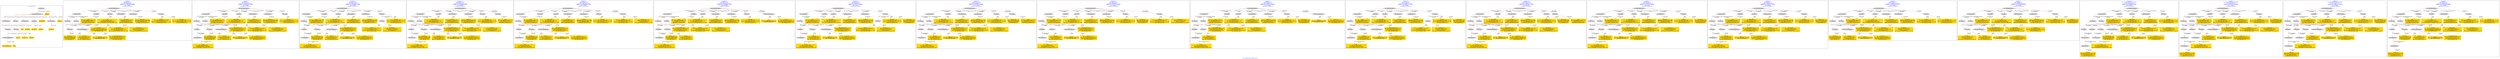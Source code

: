 digraph n0 {
fontcolor="blue"
remincross="true"
label="s14-s-california-african-american.json"
subgraph cluster_0 {
label="1-correct model"
n2[style="filled",color="white",fillcolor="lightgray",label="E12_Production1"];
n3[style="filled",color="white",fillcolor="lightgray",label="E39_Actor1"];
n4[style="filled",color="white",fillcolor="lightgray",label="E55_Type1"];
n5[style="filled",color="white",fillcolor="lightgray",label="E22_Man-Made_Object1"];
n6[style="filled",color="white",fillcolor="lightgray",label="E35_Title1"];
n7[style="filled",color="white",fillcolor="lightgray",label="E8_Acquisition1"];
n8[style="filled",color="white",fillcolor="lightgray",label="E55_Type2"];
n9[shape="plaintext",style="filled",fillcolor="gold",label="additionalInfo"];
n10[style="filled",color="white",fillcolor="lightgray",label="E54_Dimension1"];
n11[shape="plaintext",style="filled",fillcolor="gold",label="object_uri"];
n12[shape="plaintext",style="filled",fillcolor="gold",label="title"];
n13[style="filled",color="white",fillcolor="lightgray",label="E38_Image1"];
n14[shape="plaintext",style="filled",fillcolor="gold",label="imageUrl"];
n15[style="filled",color="white",fillcolor="lightgray",label="E82_Actor_Appellation1"];
n16[shape="plaintext",style="filled",fillcolor="gold",label="artist_uri"];
n17[shape="plaintext",style="filled",fillcolor="gold",label="dimensions"];
n18[shape="plaintext",style="filled",fillcolor="gold",label="technique_uri"];
n19[shape="plaintext",style="filled",fillcolor="gold",label="technique"];
n20[shape="plaintext",style="filled",fillcolor="gold",label="ethnicity_uri"];
n21[shape="plaintext",style="filled",fillcolor="gold",label="enthnicity"];
n22[shape="plaintext",style="filled",fillcolor="gold",label="artist_appellation_uri"];
n23[shape="plaintext",style="filled",fillcolor="gold",label="artist"];
n24[shape="plaintext",style="filled",fillcolor="gold",label="provenance"];
}
subgraph cluster_1 {
label="candidate 0\nlink coherence:1.0\nnode coherence:1.0\nconfidence:0.44000826487267497\nmapping score:0.5312848062396096\ncost:22.99989\n-precision:0.39-recall:0.41"
n26[style="filled",color="white",fillcolor="lightgray",label="E12_Production1"];
n27[style="filled",color="white",fillcolor="lightgray",label="E21_Person1"];
n28[style="filled",color="white",fillcolor="lightgray",label="E55_Type1"];
n29[style="filled",color="white",fillcolor="lightgray",label="E74_Group1"];
n30[style="filled",color="white",fillcolor="lightgray",label="E82_Actor_Appellation1"];
n31[style="filled",color="white",fillcolor="lightgray",label="E22_Man-Made_Object1"];
n32[style="filled",color="white",fillcolor="lightgray",label="E30_Right1"];
n33[style="filled",color="white",fillcolor="lightgray",label="E35_Title1"];
n34[style="filled",color="white",fillcolor="lightgray",label="E40_Legal_Body1"];
n35[style="filled",color="white",fillcolor="lightgray",label="E54_Dimension1"];
n36[style="filled",color="white",fillcolor="lightgray",label="E55_Type2"];
n37[shape="plaintext",style="filled",fillcolor="gold",label="title\n[E35_Title,label,0.823]\n[E82_Actor_Appellation,label,0.12]\n[E30_Right,P3_has_note,0.056]\n[E52_Time-Span,P82_at_some_time_within,0.002]"];
n38[shape="plaintext",style="filled",fillcolor="gold",label="artist_uri\n[E21_Person,classLink,0.52]\n[E82_Actor_Appellation,classLink,0.372]\n[E82_Actor_Appellation,label,0.068]\n[E35_Title,label,0.04]"];
n39[shape="plaintext",style="filled",fillcolor="gold",label="dimensions\n[E54_Dimension,P3_has_note,0.793]\n[E82_Actor_Appellation,label,0.185]\n[E35_Title,label,0.015]\n[E30_Right,P3_has_note,0.007]"];
n40[shape="plaintext",style="filled",fillcolor="gold",label="ethnicity_uri\n[E74_Group,classLink,0.532]\n[E55_Type,classLink,0.464]\n[E74_Group,label,0.004]\n[E35_Title,label,0.0]"];
n41[shape="plaintext",style="filled",fillcolor="gold",label="object_uri\n[E82_Actor_Appellation,label,0.615]\n[E35_Title,label,0.385]"];
n42[shape="plaintext",style="filled",fillcolor="gold",label="additionalInfo\n[E35_Title,label,0.816]\n[E82_Actor_Appellation,label,0.128]\n[E55_Type,label,0.031]\n[E29_Design_or_Procedure,P3_has_note,0.026]"];
n43[shape="plaintext",style="filled",fillcolor="gold",label="imageUrl\n[E82_Actor_Appellation,label,0.298]\n[E55_Type,label,0.258]\n[E29_Design_or_Procedure,P3_has_note,0.258]\n[E35_Title,label,0.186]"];
n44[shape="plaintext",style="filled",fillcolor="gold",label="artist_appellation_uri\n[E82_Actor_Appellation,classLink,0.877]\n[E21_Person,classLink,0.101]\n[E82_Actor_Appellation,label,0.014]\n[E35_Title,label,0.008]"];
n45[shape="plaintext",style="filled",fillcolor="gold",label="artist\n[E82_Actor_Appellation,label,0.657]\n[E35_Title,label,0.257]\n[E30_Right,P3_has_note,0.085]\n[E21_Person,classLink,0.001]"];
n46[shape="plaintext",style="filled",fillcolor="gold",label="provenance\n[E30_Right,P3_has_note,0.927]\n[E35_Title,label,0.028]\n[E40_Legal_Body,label,0.025]\n[E82_Actor_Appellation,label,0.02]"];
n47[shape="plaintext",style="filled",fillcolor="gold",label="technique\n[E55_Type,label,0.498]\n[E29_Design_or_Procedure,P3_has_note,0.48]\n[E35_Title,label,0.017]\n[E55_Type,classLink,0.005]"];
n48[shape="plaintext",style="filled",fillcolor="gold",label="enthnicity\n[E74_Group,label,0.619]\n[E74_Group,classLink,0.361]\n[E35_Title,label,0.02]\n[E82_Actor_Appellation,label,0.0]"];
n49[shape="plaintext",style="filled",fillcolor="gold",label="technique_uri\n[E55_Type,classLink,0.537]\n[E74_Group,classLink,0.462]\n[E55_Type,label,0.0]\n[E29_Design_or_Procedure,P3_has_note,0.0]"];
}
subgraph cluster_2 {
label="candidate 1\nlink coherence:1.0\nnode coherence:1.0\nconfidence:0.40401339023106664\nmapping score:0.506466001871894\ncost:24.99986\n-precision:0.28-recall:0.32"
n51[style="filled",color="white",fillcolor="lightgray",label="E12_Production1"];
n52[style="filled",color="white",fillcolor="lightgray",label="E21_Person1"];
n53[style="filled",color="white",fillcolor="lightgray",label="E55_Type1"];
n54[style="filled",color="white",fillcolor="lightgray",label="E67_Birth1"];
n55[style="filled",color="white",fillcolor="lightgray",label="E74_Group1"];
n56[style="filled",color="white",fillcolor="lightgray",label="E82_Actor_Appellation1"];
n57[style="filled",color="white",fillcolor="lightgray",label="E22_Man-Made_Object1"];
n58[style="filled",color="white",fillcolor="lightgray",label="E30_Right1"];
n59[style="filled",color="white",fillcolor="lightgray",label="E35_Title1"];
n60[style="filled",color="white",fillcolor="lightgray",label="E40_Legal_Body1"];
n61[style="filled",color="white",fillcolor="lightgray",label="E54_Dimension1"];
n62[style="filled",color="white",fillcolor="lightgray",label="E55_Type2"];
n63[style="filled",color="white",fillcolor="lightgray",label="E52_Time-Span1"];
n64[shape="plaintext",style="filled",fillcolor="gold",label="additionalInfo\n[E35_Title,label,0.816]\n[E82_Actor_Appellation,label,0.128]\n[E55_Type,label,0.031]\n[E29_Design_or_Procedure,P3_has_note,0.026]"];
n65[shape="plaintext",style="filled",fillcolor="gold",label="artist_appellation_uri\n[E82_Actor_Appellation,classLink,0.877]\n[E21_Person,classLink,0.101]\n[E82_Actor_Appellation,label,0.014]\n[E35_Title,label,0.008]"];
n66[shape="plaintext",style="filled",fillcolor="gold",label="dimensions\n[E54_Dimension,P3_has_note,0.793]\n[E82_Actor_Appellation,label,0.185]\n[E35_Title,label,0.015]\n[E30_Right,P3_has_note,0.007]"];
n67[shape="plaintext",style="filled",fillcolor="gold",label="ethnicity_uri\n[E74_Group,classLink,0.532]\n[E55_Type,classLink,0.464]\n[E74_Group,label,0.004]\n[E35_Title,label,0.0]"];
n68[shape="plaintext",style="filled",fillcolor="gold",label="title\n[E35_Title,label,0.823]\n[E82_Actor_Appellation,label,0.12]\n[E30_Right,P3_has_note,0.056]\n[E52_Time-Span,P82_at_some_time_within,0.002]"];
n69[shape="plaintext",style="filled",fillcolor="gold",label="object_uri\n[E82_Actor_Appellation,label,0.615]\n[E35_Title,label,0.385]"];
n70[shape="plaintext",style="filled",fillcolor="gold",label="imageUrl\n[E82_Actor_Appellation,label,0.298]\n[E55_Type,label,0.258]\n[E29_Design_or_Procedure,P3_has_note,0.258]\n[E35_Title,label,0.186]"];
n71[shape="plaintext",style="filled",fillcolor="gold",label="technique\n[E55_Type,label,0.498]\n[E29_Design_or_Procedure,P3_has_note,0.48]\n[E35_Title,label,0.017]\n[E55_Type,classLink,0.005]"];
n72[shape="plaintext",style="filled",fillcolor="gold",label="artist_uri\n[E21_Person,classLink,0.52]\n[E82_Actor_Appellation,classLink,0.372]\n[E82_Actor_Appellation,label,0.068]\n[E35_Title,label,0.04]"];
n73[shape="plaintext",style="filled",fillcolor="gold",label="artist\n[E82_Actor_Appellation,label,0.657]\n[E35_Title,label,0.257]\n[E30_Right,P3_has_note,0.085]\n[E21_Person,classLink,0.001]"];
n74[shape="plaintext",style="filled",fillcolor="gold",label="provenance\n[E30_Right,P3_has_note,0.927]\n[E35_Title,label,0.028]\n[E40_Legal_Body,label,0.025]\n[E82_Actor_Appellation,label,0.02]"];
n75[shape="plaintext",style="filled",fillcolor="gold",label="enthnicity\n[E74_Group,label,0.619]\n[E74_Group,classLink,0.361]\n[E35_Title,label,0.02]\n[E82_Actor_Appellation,label,0.0]"];
n76[shape="plaintext",style="filled",fillcolor="gold",label="technique_uri\n[E55_Type,classLink,0.537]\n[E74_Group,classLink,0.462]\n[E55_Type,label,0.0]\n[E29_Design_or_Procedure,P3_has_note,0.0]"];
}
subgraph cluster_3 {
label="candidate 10\nlink coherence:0.96\nnode coherence:1.0\nconfidence:0.40401339023106664\nmapping score:0.506466001871894\ncost:123.99987\n-precision:0.24-recall:0.27"
n78[style="filled",color="white",fillcolor="lightgray",label="E12_Production1"];
n79[style="filled",color="white",fillcolor="lightgray",label="E21_Person1"];
n80[style="filled",color="white",fillcolor="lightgray",label="E67_Birth1"];
n81[style="filled",color="white",fillcolor="lightgray",label="E74_Group1"];
n82[style="filled",color="white",fillcolor="lightgray",label="E82_Actor_Appellation1"];
n83[style="filled",color="white",fillcolor="lightgray",label="E22_Man-Made_Object1"];
n84[style="filled",color="white",fillcolor="lightgray",label="E30_Right1"];
n85[style="filled",color="white",fillcolor="lightgray",label="E35_Title1"];
n86[style="filled",color="white",fillcolor="lightgray",label="E40_Legal_Body1"];
n87[style="filled",color="white",fillcolor="lightgray",label="E54_Dimension1"];
n88[style="filled",color="white",fillcolor="lightgray",label="E55_Type2"];
n89[style="filled",color="white",fillcolor="lightgray",label="E52_Time-Span1"];
n90[style="filled",color="white",fillcolor="lightgray",label="E55_Type1"];
n91[shape="plaintext",style="filled",fillcolor="gold",label="additionalInfo\n[E35_Title,label,0.816]\n[E82_Actor_Appellation,label,0.128]\n[E55_Type,label,0.031]\n[E29_Design_or_Procedure,P3_has_note,0.026]"];
n92[shape="plaintext",style="filled",fillcolor="gold",label="artist_appellation_uri\n[E82_Actor_Appellation,classLink,0.877]\n[E21_Person,classLink,0.101]\n[E82_Actor_Appellation,label,0.014]\n[E35_Title,label,0.008]"];
n93[shape="plaintext",style="filled",fillcolor="gold",label="dimensions\n[E54_Dimension,P3_has_note,0.793]\n[E82_Actor_Appellation,label,0.185]\n[E35_Title,label,0.015]\n[E30_Right,P3_has_note,0.007]"];
n94[shape="plaintext",style="filled",fillcolor="gold",label="ethnicity_uri\n[E74_Group,classLink,0.532]\n[E55_Type,classLink,0.464]\n[E74_Group,label,0.004]\n[E35_Title,label,0.0]"];
n95[shape="plaintext",style="filled",fillcolor="gold",label="title\n[E35_Title,label,0.823]\n[E82_Actor_Appellation,label,0.12]\n[E30_Right,P3_has_note,0.056]\n[E52_Time-Span,P82_at_some_time_within,0.002]"];
n96[shape="plaintext",style="filled",fillcolor="gold",label="object_uri\n[E82_Actor_Appellation,label,0.615]\n[E35_Title,label,0.385]"];
n97[shape="plaintext",style="filled",fillcolor="gold",label="imageUrl\n[E82_Actor_Appellation,label,0.298]\n[E55_Type,label,0.258]\n[E29_Design_or_Procedure,P3_has_note,0.258]\n[E35_Title,label,0.186]"];
n98[shape="plaintext",style="filled",fillcolor="gold",label="technique\n[E55_Type,label,0.498]\n[E29_Design_or_Procedure,P3_has_note,0.48]\n[E35_Title,label,0.017]\n[E55_Type,classLink,0.005]"];
n99[shape="plaintext",style="filled",fillcolor="gold",label="artist_uri\n[E21_Person,classLink,0.52]\n[E82_Actor_Appellation,classLink,0.372]\n[E82_Actor_Appellation,label,0.068]\n[E35_Title,label,0.04]"];
n100[shape="plaintext",style="filled",fillcolor="gold",label="artist\n[E82_Actor_Appellation,label,0.657]\n[E35_Title,label,0.257]\n[E30_Right,P3_has_note,0.085]\n[E21_Person,classLink,0.001]"];
n101[shape="plaintext",style="filled",fillcolor="gold",label="provenance\n[E30_Right,P3_has_note,0.927]\n[E35_Title,label,0.028]\n[E40_Legal_Body,label,0.025]\n[E82_Actor_Appellation,label,0.02]"];
n102[shape="plaintext",style="filled",fillcolor="gold",label="enthnicity\n[E74_Group,label,0.619]\n[E74_Group,classLink,0.361]\n[E35_Title,label,0.02]\n[E82_Actor_Appellation,label,0.0]"];
n103[shape="plaintext",style="filled",fillcolor="gold",label="technique_uri\n[E55_Type,classLink,0.537]\n[E74_Group,classLink,0.462]\n[E55_Type,label,0.0]\n[E29_Design_or_Procedure,P3_has_note,0.0]"];
}
subgraph cluster_4 {
label="candidate 11\nlink coherence:0.96\nnode coherence:1.0\nconfidence:0.40401339023106664\nmapping score:0.506466001871894\ncost:124.009862\n-precision:0.28-recall:0.32"
n105[style="filled",color="white",fillcolor="lightgray",label="E12_Production1"];
n106[style="filled",color="white",fillcolor="lightgray",label="E21_Person1"];
n107[style="filled",color="white",fillcolor="lightgray",label="E55_Type1"];
n108[style="filled",color="white",fillcolor="lightgray",label="E67_Birth1"];
n109[style="filled",color="white",fillcolor="lightgray",label="E74_Group1"];
n110[style="filled",color="white",fillcolor="lightgray",label="E82_Actor_Appellation1"];
n111[style="filled",color="white",fillcolor="lightgray",label="E22_Man-Made_Object1"];
n112[style="filled",color="white",fillcolor="lightgray",label="E35_Title1"];
n113[style="filled",color="white",fillcolor="lightgray",label="E40_Legal_Body1"];
n114[style="filled",color="white",fillcolor="lightgray",label="E54_Dimension1"];
n115[style="filled",color="white",fillcolor="lightgray",label="E55_Type2"];
n116[style="filled",color="white",fillcolor="lightgray",label="E52_Time-Span1"];
n117[style="filled",color="white",fillcolor="lightgray",label="E30_Right1"];
n118[shape="plaintext",style="filled",fillcolor="gold",label="additionalInfo\n[E35_Title,label,0.816]\n[E82_Actor_Appellation,label,0.128]\n[E55_Type,label,0.031]\n[E29_Design_or_Procedure,P3_has_note,0.026]"];
n119[shape="plaintext",style="filled",fillcolor="gold",label="artist_appellation_uri\n[E82_Actor_Appellation,classLink,0.877]\n[E21_Person,classLink,0.101]\n[E82_Actor_Appellation,label,0.014]\n[E35_Title,label,0.008]"];
n120[shape="plaintext",style="filled",fillcolor="gold",label="dimensions\n[E54_Dimension,P3_has_note,0.793]\n[E82_Actor_Appellation,label,0.185]\n[E35_Title,label,0.015]\n[E30_Right,P3_has_note,0.007]"];
n121[shape="plaintext",style="filled",fillcolor="gold",label="ethnicity_uri\n[E74_Group,classLink,0.532]\n[E55_Type,classLink,0.464]\n[E74_Group,label,0.004]\n[E35_Title,label,0.0]"];
n122[shape="plaintext",style="filled",fillcolor="gold",label="title\n[E35_Title,label,0.823]\n[E82_Actor_Appellation,label,0.12]\n[E30_Right,P3_has_note,0.056]\n[E52_Time-Span,P82_at_some_time_within,0.002]"];
n123[shape="plaintext",style="filled",fillcolor="gold",label="object_uri\n[E82_Actor_Appellation,label,0.615]\n[E35_Title,label,0.385]"];
n124[shape="plaintext",style="filled",fillcolor="gold",label="imageUrl\n[E82_Actor_Appellation,label,0.298]\n[E55_Type,label,0.258]\n[E29_Design_or_Procedure,P3_has_note,0.258]\n[E35_Title,label,0.186]"];
n125[shape="plaintext",style="filled",fillcolor="gold",label="technique\n[E55_Type,label,0.498]\n[E29_Design_or_Procedure,P3_has_note,0.48]\n[E35_Title,label,0.017]\n[E55_Type,classLink,0.005]"];
n126[shape="plaintext",style="filled",fillcolor="gold",label="artist_uri\n[E21_Person,classLink,0.52]\n[E82_Actor_Appellation,classLink,0.372]\n[E82_Actor_Appellation,label,0.068]\n[E35_Title,label,0.04]"];
n127[shape="plaintext",style="filled",fillcolor="gold",label="artist\n[E82_Actor_Appellation,label,0.657]\n[E35_Title,label,0.257]\n[E30_Right,P3_has_note,0.085]\n[E21_Person,classLink,0.001]"];
n128[shape="plaintext",style="filled",fillcolor="gold",label="provenance\n[E30_Right,P3_has_note,0.927]\n[E35_Title,label,0.028]\n[E40_Legal_Body,label,0.025]\n[E82_Actor_Appellation,label,0.02]"];
n129[shape="plaintext",style="filled",fillcolor="gold",label="enthnicity\n[E74_Group,label,0.619]\n[E74_Group,classLink,0.361]\n[E35_Title,label,0.02]\n[E82_Actor_Appellation,label,0.0]"];
n130[shape="plaintext",style="filled",fillcolor="gold",label="technique_uri\n[E55_Type,classLink,0.537]\n[E74_Group,classLink,0.462]\n[E55_Type,label,0.0]\n[E29_Design_or_Procedure,P3_has_note,0.0]"];
}
subgraph cluster_5 {
label="candidate 12\nlink coherence:0.96\nnode coherence:1.0\nconfidence:0.40401339023106664\nmapping score:0.506466001871894\ncost:124.009872\n-precision:0.24-recall:0.27"
n132[style="filled",color="white",fillcolor="lightgray",label="E12_Production1"];
n133[style="filled",color="white",fillcolor="lightgray",label="E21_Person1"];
n134[style="filled",color="white",fillcolor="lightgray",label="E67_Birth1"];
n135[style="filled",color="white",fillcolor="lightgray",label="E74_Group1"];
n136[style="filled",color="white",fillcolor="lightgray",label="E82_Actor_Appellation1"];
n137[style="filled",color="white",fillcolor="lightgray",label="E22_Man-Made_Object1"];
n138[style="filled",color="white",fillcolor="lightgray",label="E30_Right1"];
n139[style="filled",color="white",fillcolor="lightgray",label="E35_Title1"];
n140[style="filled",color="white",fillcolor="lightgray",label="E40_Legal_Body1"];
n141[style="filled",color="white",fillcolor="lightgray",label="E54_Dimension1"];
n142[style="filled",color="white",fillcolor="lightgray",label="E55_Type2"];
n143[style="filled",color="white",fillcolor="lightgray",label="E52_Time-Span1"];
n144[style="filled",color="white",fillcolor="lightgray",label="E55_Type1"];
n145[shape="plaintext",style="filled",fillcolor="gold",label="additionalInfo\n[E35_Title,label,0.816]\n[E82_Actor_Appellation,label,0.128]\n[E55_Type,label,0.031]\n[E29_Design_or_Procedure,P3_has_note,0.026]"];
n146[shape="plaintext",style="filled",fillcolor="gold",label="artist_appellation_uri\n[E82_Actor_Appellation,classLink,0.877]\n[E21_Person,classLink,0.101]\n[E82_Actor_Appellation,label,0.014]\n[E35_Title,label,0.008]"];
n147[shape="plaintext",style="filled",fillcolor="gold",label="dimensions\n[E54_Dimension,P3_has_note,0.793]\n[E82_Actor_Appellation,label,0.185]\n[E35_Title,label,0.015]\n[E30_Right,P3_has_note,0.007]"];
n148[shape="plaintext",style="filled",fillcolor="gold",label="ethnicity_uri\n[E74_Group,classLink,0.532]\n[E55_Type,classLink,0.464]\n[E74_Group,label,0.004]\n[E35_Title,label,0.0]"];
n149[shape="plaintext",style="filled",fillcolor="gold",label="title\n[E35_Title,label,0.823]\n[E82_Actor_Appellation,label,0.12]\n[E30_Right,P3_has_note,0.056]\n[E52_Time-Span,P82_at_some_time_within,0.002]"];
n150[shape="plaintext",style="filled",fillcolor="gold",label="object_uri\n[E82_Actor_Appellation,label,0.615]\n[E35_Title,label,0.385]"];
n151[shape="plaintext",style="filled",fillcolor="gold",label="imageUrl\n[E82_Actor_Appellation,label,0.298]\n[E55_Type,label,0.258]\n[E29_Design_or_Procedure,P3_has_note,0.258]\n[E35_Title,label,0.186]"];
n152[shape="plaintext",style="filled",fillcolor="gold",label="technique\n[E55_Type,label,0.498]\n[E29_Design_or_Procedure,P3_has_note,0.48]\n[E35_Title,label,0.017]\n[E55_Type,classLink,0.005]"];
n153[shape="plaintext",style="filled",fillcolor="gold",label="artist_uri\n[E21_Person,classLink,0.52]\n[E82_Actor_Appellation,classLink,0.372]\n[E82_Actor_Appellation,label,0.068]\n[E35_Title,label,0.04]"];
n154[shape="plaintext",style="filled",fillcolor="gold",label="artist\n[E82_Actor_Appellation,label,0.657]\n[E35_Title,label,0.257]\n[E30_Right,P3_has_note,0.085]\n[E21_Person,classLink,0.001]"];
n155[shape="plaintext",style="filled",fillcolor="gold",label="provenance\n[E30_Right,P3_has_note,0.927]\n[E35_Title,label,0.028]\n[E40_Legal_Body,label,0.025]\n[E82_Actor_Appellation,label,0.02]"];
n156[shape="plaintext",style="filled",fillcolor="gold",label="enthnicity\n[E74_Group,label,0.619]\n[E74_Group,classLink,0.361]\n[E35_Title,label,0.02]\n[E82_Actor_Appellation,label,0.0]"];
n157[shape="plaintext",style="filled",fillcolor="gold",label="technique_uri\n[E55_Type,classLink,0.537]\n[E74_Group,classLink,0.462]\n[E55_Type,label,0.0]\n[E29_Design_or_Procedure,P3_has_note,0.0]"];
}
subgraph cluster_6 {
label="candidate 13\nlink coherence:0.96\nnode coherence:1.0\nconfidence:0.40401339023106664\nmapping score:0.506466001871894\ncost:124.009882\n-precision:0.28-recall:0.32"
n159[style="filled",color="white",fillcolor="lightgray",label="E12_Production1"];
n160[style="filled",color="white",fillcolor="lightgray",label="E21_Person1"];
n161[style="filled",color="white",fillcolor="lightgray",label="E55_Type1"];
n162[style="filled",color="white",fillcolor="lightgray",label="E69_Death1"];
n163[style="filled",color="white",fillcolor="lightgray",label="E74_Group1"];
n164[style="filled",color="white",fillcolor="lightgray",label="E22_Man-Made_Object1"];
n165[style="filled",color="white",fillcolor="lightgray",label="E30_Right1"];
n166[style="filled",color="white",fillcolor="lightgray",label="E35_Title1"];
n167[style="filled",color="white",fillcolor="lightgray",label="E40_Legal_Body1"];
n168[style="filled",color="white",fillcolor="lightgray",label="E54_Dimension1"];
n169[style="filled",color="white",fillcolor="lightgray",label="E55_Type2"];
n170[style="filled",color="white",fillcolor="lightgray",label="E52_Time-Span3"];
n171[style="filled",color="white",fillcolor="lightgray",label="E82_Actor_Appellation1"];
n172[shape="plaintext",style="filled",fillcolor="gold",label="additionalInfo\n[E35_Title,label,0.816]\n[E82_Actor_Appellation,label,0.128]\n[E55_Type,label,0.031]\n[E29_Design_or_Procedure,P3_has_note,0.026]"];
n173[shape="plaintext",style="filled",fillcolor="gold",label="artist_appellation_uri\n[E82_Actor_Appellation,classLink,0.877]\n[E21_Person,classLink,0.101]\n[E82_Actor_Appellation,label,0.014]\n[E35_Title,label,0.008]"];
n174[shape="plaintext",style="filled",fillcolor="gold",label="dimensions\n[E54_Dimension,P3_has_note,0.793]\n[E82_Actor_Appellation,label,0.185]\n[E35_Title,label,0.015]\n[E30_Right,P3_has_note,0.007]"];
n175[shape="plaintext",style="filled",fillcolor="gold",label="title\n[E35_Title,label,0.823]\n[E82_Actor_Appellation,label,0.12]\n[E30_Right,P3_has_note,0.056]\n[E52_Time-Span,P82_at_some_time_within,0.002]"];
n176[shape="plaintext",style="filled",fillcolor="gold",label="ethnicity_uri\n[E74_Group,classLink,0.532]\n[E55_Type,classLink,0.464]\n[E74_Group,label,0.004]\n[E35_Title,label,0.0]"];
n177[shape="plaintext",style="filled",fillcolor="gold",label="object_uri\n[E82_Actor_Appellation,label,0.615]\n[E35_Title,label,0.385]"];
n178[shape="plaintext",style="filled",fillcolor="gold",label="imageUrl\n[E82_Actor_Appellation,label,0.298]\n[E55_Type,label,0.258]\n[E29_Design_or_Procedure,P3_has_note,0.258]\n[E35_Title,label,0.186]"];
n179[shape="plaintext",style="filled",fillcolor="gold",label="technique\n[E55_Type,label,0.498]\n[E29_Design_or_Procedure,P3_has_note,0.48]\n[E35_Title,label,0.017]\n[E55_Type,classLink,0.005]"];
n180[shape="plaintext",style="filled",fillcolor="gold",label="artist_uri\n[E21_Person,classLink,0.52]\n[E82_Actor_Appellation,classLink,0.372]\n[E82_Actor_Appellation,label,0.068]\n[E35_Title,label,0.04]"];
n181[shape="plaintext",style="filled",fillcolor="gold",label="artist\n[E82_Actor_Appellation,label,0.657]\n[E35_Title,label,0.257]\n[E30_Right,P3_has_note,0.085]\n[E21_Person,classLink,0.001]"];
n182[shape="plaintext",style="filled",fillcolor="gold",label="provenance\n[E30_Right,P3_has_note,0.927]\n[E35_Title,label,0.028]\n[E40_Legal_Body,label,0.025]\n[E82_Actor_Appellation,label,0.02]"];
n183[shape="plaintext",style="filled",fillcolor="gold",label="enthnicity\n[E74_Group,label,0.619]\n[E74_Group,classLink,0.361]\n[E35_Title,label,0.02]\n[E82_Actor_Appellation,label,0.0]"];
n184[shape="plaintext",style="filled",fillcolor="gold",label="technique_uri\n[E55_Type,classLink,0.537]\n[E74_Group,classLink,0.462]\n[E55_Type,label,0.0]\n[E29_Design_or_Procedure,P3_has_note,0.0]"];
}
subgraph cluster_7 {
label="candidate 14\nlink coherence:0.96\nnode coherence:1.0\nconfidence:0.39876680452221347\nmapping score:0.504717139968943\ncost:123.99987\n-precision:0.28-recall:0.32"
n186[style="filled",color="white",fillcolor="lightgray",label="E12_Production1"];
n187[style="filled",color="white",fillcolor="lightgray",label="E21_Person1"];
n188[style="filled",color="white",fillcolor="lightgray",label="E67_Birth1"];
n189[style="filled",color="white",fillcolor="lightgray",label="E74_Group1"];
n190[style="filled",color="white",fillcolor="lightgray",label="E82_Actor_Appellation1"];
n191[style="filled",color="white",fillcolor="lightgray",label="E22_Man-Made_Object1"];
n192[style="filled",color="white",fillcolor="lightgray",label="E30_Right1"];
n193[style="filled",color="white",fillcolor="lightgray",label="E35_Title1"];
n194[style="filled",color="white",fillcolor="lightgray",label="E40_Legal_Body1"];
n195[style="filled",color="white",fillcolor="lightgray",label="E54_Dimension1"];
n196[style="filled",color="white",fillcolor="lightgray",label="E55_Type2"];
n197[style="filled",color="white",fillcolor="lightgray",label="E52_Time-Span1"];
n198[style="filled",color="white",fillcolor="lightgray",label="E55_Type1"];
n199[shape="plaintext",style="filled",fillcolor="gold",label="additionalInfo\n[E35_Title,label,0.816]\n[E82_Actor_Appellation,label,0.128]\n[E55_Type,label,0.031]\n[E29_Design_or_Procedure,P3_has_note,0.026]"];
n200[shape="plaintext",style="filled",fillcolor="gold",label="artist_appellation_uri\n[E82_Actor_Appellation,classLink,0.877]\n[E21_Person,classLink,0.101]\n[E82_Actor_Appellation,label,0.014]\n[E35_Title,label,0.008]"];
n201[shape="plaintext",style="filled",fillcolor="gold",label="dimensions\n[E54_Dimension,P3_has_note,0.793]\n[E82_Actor_Appellation,label,0.185]\n[E35_Title,label,0.015]\n[E30_Right,P3_has_note,0.007]"];
n202[shape="plaintext",style="filled",fillcolor="gold",label="title\n[E35_Title,label,0.823]\n[E82_Actor_Appellation,label,0.12]\n[E30_Right,P3_has_note,0.056]\n[E52_Time-Span,P82_at_some_time_within,0.002]"];
n203[shape="plaintext",style="filled",fillcolor="gold",label="object_uri\n[E82_Actor_Appellation,label,0.615]\n[E35_Title,label,0.385]"];
n204[shape="plaintext",style="filled",fillcolor="gold",label="imageUrl\n[E82_Actor_Appellation,label,0.298]\n[E55_Type,label,0.258]\n[E29_Design_or_Procedure,P3_has_note,0.258]\n[E35_Title,label,0.186]"];
n205[shape="plaintext",style="filled",fillcolor="gold",label="technique\n[E55_Type,label,0.498]\n[E29_Design_or_Procedure,P3_has_note,0.48]\n[E35_Title,label,0.017]\n[E55_Type,classLink,0.005]"];
n206[shape="plaintext",style="filled",fillcolor="gold",label="artist_uri\n[E21_Person,classLink,0.52]\n[E82_Actor_Appellation,classLink,0.372]\n[E82_Actor_Appellation,label,0.068]\n[E35_Title,label,0.04]"];
n207[shape="plaintext",style="filled",fillcolor="gold",label="artist\n[E82_Actor_Appellation,label,0.657]\n[E35_Title,label,0.257]\n[E30_Right,P3_has_note,0.085]\n[E21_Person,classLink,0.001]"];
n208[shape="plaintext",style="filled",fillcolor="gold",label="provenance\n[E30_Right,P3_has_note,0.927]\n[E35_Title,label,0.028]\n[E40_Legal_Body,label,0.025]\n[E82_Actor_Appellation,label,0.02]"];
n209[shape="plaintext",style="filled",fillcolor="gold",label="ethnicity_uri\n[E74_Group,classLink,0.532]\n[E55_Type,classLink,0.464]\n[E74_Group,label,0.004]\n[E35_Title,label,0.0]"];
n210[shape="plaintext",style="filled",fillcolor="gold",label="enthnicity\n[E74_Group,label,0.619]\n[E74_Group,classLink,0.361]\n[E35_Title,label,0.02]\n[E82_Actor_Appellation,label,0.0]"];
n211[shape="plaintext",style="filled",fillcolor="gold",label="technique_uri\n[E55_Type,classLink,0.537]\n[E74_Group,classLink,0.462]\n[E55_Type,label,0.0]\n[E29_Design_or_Procedure,P3_has_note,0.0]"];
}
subgraph cluster_8 {
label="candidate 15\nlink coherence:0.96\nnode coherence:1.0\nconfidence:0.39876680452221347\nmapping score:0.504717139968943\ncost:124.009862\n-precision:0.32-recall:0.36"
n213[style="filled",color="white",fillcolor="lightgray",label="E12_Production1"];
n214[style="filled",color="white",fillcolor="lightgray",label="E21_Person1"];
n215[style="filled",color="white",fillcolor="lightgray",label="E55_Type1"];
n216[style="filled",color="white",fillcolor="lightgray",label="E67_Birth1"];
n217[style="filled",color="white",fillcolor="lightgray",label="E74_Group1"];
n218[style="filled",color="white",fillcolor="lightgray",label="E82_Actor_Appellation1"];
n219[style="filled",color="white",fillcolor="lightgray",label="E22_Man-Made_Object1"];
n220[style="filled",color="white",fillcolor="lightgray",label="E35_Title1"];
n221[style="filled",color="white",fillcolor="lightgray",label="E40_Legal_Body1"];
n222[style="filled",color="white",fillcolor="lightgray",label="E54_Dimension1"];
n223[style="filled",color="white",fillcolor="lightgray",label="E55_Type2"];
n224[style="filled",color="white",fillcolor="lightgray",label="E52_Time-Span1"];
n225[style="filled",color="white",fillcolor="lightgray",label="E30_Right1"];
n226[shape="plaintext",style="filled",fillcolor="gold",label="additionalInfo\n[E35_Title,label,0.816]\n[E82_Actor_Appellation,label,0.128]\n[E55_Type,label,0.031]\n[E29_Design_or_Procedure,P3_has_note,0.026]"];
n227[shape="plaintext",style="filled",fillcolor="gold",label="artist_appellation_uri\n[E82_Actor_Appellation,classLink,0.877]\n[E21_Person,classLink,0.101]\n[E82_Actor_Appellation,label,0.014]\n[E35_Title,label,0.008]"];
n228[shape="plaintext",style="filled",fillcolor="gold",label="dimensions\n[E54_Dimension,P3_has_note,0.793]\n[E82_Actor_Appellation,label,0.185]\n[E35_Title,label,0.015]\n[E30_Right,P3_has_note,0.007]"];
n229[shape="plaintext",style="filled",fillcolor="gold",label="title\n[E35_Title,label,0.823]\n[E82_Actor_Appellation,label,0.12]\n[E30_Right,P3_has_note,0.056]\n[E52_Time-Span,P82_at_some_time_within,0.002]"];
n230[shape="plaintext",style="filled",fillcolor="gold",label="object_uri\n[E82_Actor_Appellation,label,0.615]\n[E35_Title,label,0.385]"];
n231[shape="plaintext",style="filled",fillcolor="gold",label="imageUrl\n[E82_Actor_Appellation,label,0.298]\n[E55_Type,label,0.258]\n[E29_Design_or_Procedure,P3_has_note,0.258]\n[E35_Title,label,0.186]"];
n232[shape="plaintext",style="filled",fillcolor="gold",label="technique\n[E55_Type,label,0.498]\n[E29_Design_or_Procedure,P3_has_note,0.48]\n[E35_Title,label,0.017]\n[E55_Type,classLink,0.005]"];
n233[shape="plaintext",style="filled",fillcolor="gold",label="artist_uri\n[E21_Person,classLink,0.52]\n[E82_Actor_Appellation,classLink,0.372]\n[E82_Actor_Appellation,label,0.068]\n[E35_Title,label,0.04]"];
n234[shape="plaintext",style="filled",fillcolor="gold",label="artist\n[E82_Actor_Appellation,label,0.657]\n[E35_Title,label,0.257]\n[E30_Right,P3_has_note,0.085]\n[E21_Person,classLink,0.001]"];
n235[shape="plaintext",style="filled",fillcolor="gold",label="provenance\n[E30_Right,P3_has_note,0.927]\n[E35_Title,label,0.028]\n[E40_Legal_Body,label,0.025]\n[E82_Actor_Appellation,label,0.02]"];
n236[shape="plaintext",style="filled",fillcolor="gold",label="ethnicity_uri\n[E74_Group,classLink,0.532]\n[E55_Type,classLink,0.464]\n[E74_Group,label,0.004]\n[E35_Title,label,0.0]"];
n237[shape="plaintext",style="filled",fillcolor="gold",label="enthnicity\n[E74_Group,label,0.619]\n[E74_Group,classLink,0.361]\n[E35_Title,label,0.02]\n[E82_Actor_Appellation,label,0.0]"];
n238[shape="plaintext",style="filled",fillcolor="gold",label="technique_uri\n[E55_Type,classLink,0.537]\n[E74_Group,classLink,0.462]\n[E55_Type,label,0.0]\n[E29_Design_or_Procedure,P3_has_note,0.0]"];
}
subgraph cluster_9 {
label="candidate 16\nlink coherence:0.96\nnode coherence:1.0\nconfidence:0.39876680452221347\nmapping score:0.504717139968943\ncost:124.009872\n-precision:0.28-recall:0.32"
n240[style="filled",color="white",fillcolor="lightgray",label="E12_Production1"];
n241[style="filled",color="white",fillcolor="lightgray",label="E21_Person1"];
n242[style="filled",color="white",fillcolor="lightgray",label="E67_Birth1"];
n243[style="filled",color="white",fillcolor="lightgray",label="E74_Group1"];
n244[style="filled",color="white",fillcolor="lightgray",label="E82_Actor_Appellation1"];
n245[style="filled",color="white",fillcolor="lightgray",label="E22_Man-Made_Object1"];
n246[style="filled",color="white",fillcolor="lightgray",label="E30_Right1"];
n247[style="filled",color="white",fillcolor="lightgray",label="E35_Title1"];
n248[style="filled",color="white",fillcolor="lightgray",label="E40_Legal_Body1"];
n249[style="filled",color="white",fillcolor="lightgray",label="E54_Dimension1"];
n250[style="filled",color="white",fillcolor="lightgray",label="E55_Type2"];
n251[style="filled",color="white",fillcolor="lightgray",label="E52_Time-Span1"];
n252[style="filled",color="white",fillcolor="lightgray",label="E55_Type1"];
n253[shape="plaintext",style="filled",fillcolor="gold",label="additionalInfo\n[E35_Title,label,0.816]\n[E82_Actor_Appellation,label,0.128]\n[E55_Type,label,0.031]\n[E29_Design_or_Procedure,P3_has_note,0.026]"];
n254[shape="plaintext",style="filled",fillcolor="gold",label="artist_appellation_uri\n[E82_Actor_Appellation,classLink,0.877]\n[E21_Person,classLink,0.101]\n[E82_Actor_Appellation,label,0.014]\n[E35_Title,label,0.008]"];
n255[shape="plaintext",style="filled",fillcolor="gold",label="dimensions\n[E54_Dimension,P3_has_note,0.793]\n[E82_Actor_Appellation,label,0.185]\n[E35_Title,label,0.015]\n[E30_Right,P3_has_note,0.007]"];
n256[shape="plaintext",style="filled",fillcolor="gold",label="title\n[E35_Title,label,0.823]\n[E82_Actor_Appellation,label,0.12]\n[E30_Right,P3_has_note,0.056]\n[E52_Time-Span,P82_at_some_time_within,0.002]"];
n257[shape="plaintext",style="filled",fillcolor="gold",label="object_uri\n[E82_Actor_Appellation,label,0.615]\n[E35_Title,label,0.385]"];
n258[shape="plaintext",style="filled",fillcolor="gold",label="imageUrl\n[E82_Actor_Appellation,label,0.298]\n[E55_Type,label,0.258]\n[E29_Design_or_Procedure,P3_has_note,0.258]\n[E35_Title,label,0.186]"];
n259[shape="plaintext",style="filled",fillcolor="gold",label="technique\n[E55_Type,label,0.498]\n[E29_Design_or_Procedure,P3_has_note,0.48]\n[E35_Title,label,0.017]\n[E55_Type,classLink,0.005]"];
n260[shape="plaintext",style="filled",fillcolor="gold",label="artist_uri\n[E21_Person,classLink,0.52]\n[E82_Actor_Appellation,classLink,0.372]\n[E82_Actor_Appellation,label,0.068]\n[E35_Title,label,0.04]"];
n261[shape="plaintext",style="filled",fillcolor="gold",label="artist\n[E82_Actor_Appellation,label,0.657]\n[E35_Title,label,0.257]\n[E30_Right,P3_has_note,0.085]\n[E21_Person,classLink,0.001]"];
n262[shape="plaintext",style="filled",fillcolor="gold",label="provenance\n[E30_Right,P3_has_note,0.927]\n[E35_Title,label,0.028]\n[E40_Legal_Body,label,0.025]\n[E82_Actor_Appellation,label,0.02]"];
n263[shape="plaintext",style="filled",fillcolor="gold",label="ethnicity_uri\n[E74_Group,classLink,0.532]\n[E55_Type,classLink,0.464]\n[E74_Group,label,0.004]\n[E35_Title,label,0.0]"];
n264[shape="plaintext",style="filled",fillcolor="gold",label="enthnicity\n[E74_Group,label,0.619]\n[E74_Group,classLink,0.361]\n[E35_Title,label,0.02]\n[E82_Actor_Appellation,label,0.0]"];
n265[shape="plaintext",style="filled",fillcolor="gold",label="technique_uri\n[E55_Type,classLink,0.537]\n[E74_Group,classLink,0.462]\n[E55_Type,label,0.0]\n[E29_Design_or_Procedure,P3_has_note,0.0]"];
}
subgraph cluster_10 {
label="candidate 17\nlink coherence:0.96\nnode coherence:1.0\nconfidence:0.39876680452221347\nmapping score:0.504717139968943\ncost:124.009882\n-precision:0.32-recall:0.36"
n267[style="filled",color="white",fillcolor="lightgray",label="E12_Production1"];
n268[style="filled",color="white",fillcolor="lightgray",label="E21_Person1"];
n269[style="filled",color="white",fillcolor="lightgray",label="E55_Type1"];
n270[style="filled",color="white",fillcolor="lightgray",label="E69_Death1"];
n271[style="filled",color="white",fillcolor="lightgray",label="E74_Group1"];
n272[style="filled",color="white",fillcolor="lightgray",label="E22_Man-Made_Object1"];
n273[style="filled",color="white",fillcolor="lightgray",label="E30_Right1"];
n274[style="filled",color="white",fillcolor="lightgray",label="E35_Title1"];
n275[style="filled",color="white",fillcolor="lightgray",label="E40_Legal_Body1"];
n276[style="filled",color="white",fillcolor="lightgray",label="E54_Dimension1"];
n277[style="filled",color="white",fillcolor="lightgray",label="E55_Type2"];
n278[style="filled",color="white",fillcolor="lightgray",label="E52_Time-Span3"];
n279[style="filled",color="white",fillcolor="lightgray",label="E82_Actor_Appellation1"];
n280[shape="plaintext",style="filled",fillcolor="gold",label="additionalInfo\n[E35_Title,label,0.816]\n[E82_Actor_Appellation,label,0.128]\n[E55_Type,label,0.031]\n[E29_Design_or_Procedure,P3_has_note,0.026]"];
n281[shape="plaintext",style="filled",fillcolor="gold",label="artist_appellation_uri\n[E82_Actor_Appellation,classLink,0.877]\n[E21_Person,classLink,0.101]\n[E82_Actor_Appellation,label,0.014]\n[E35_Title,label,0.008]"];
n282[shape="plaintext",style="filled",fillcolor="gold",label="dimensions\n[E54_Dimension,P3_has_note,0.793]\n[E82_Actor_Appellation,label,0.185]\n[E35_Title,label,0.015]\n[E30_Right,P3_has_note,0.007]"];
n283[shape="plaintext",style="filled",fillcolor="gold",label="title\n[E35_Title,label,0.823]\n[E82_Actor_Appellation,label,0.12]\n[E30_Right,P3_has_note,0.056]\n[E52_Time-Span,P82_at_some_time_within,0.002]"];
n284[shape="plaintext",style="filled",fillcolor="gold",label="object_uri\n[E82_Actor_Appellation,label,0.615]\n[E35_Title,label,0.385]"];
n285[shape="plaintext",style="filled",fillcolor="gold",label="imageUrl\n[E82_Actor_Appellation,label,0.298]\n[E55_Type,label,0.258]\n[E29_Design_or_Procedure,P3_has_note,0.258]\n[E35_Title,label,0.186]"];
n286[shape="plaintext",style="filled",fillcolor="gold",label="technique\n[E55_Type,label,0.498]\n[E29_Design_or_Procedure,P3_has_note,0.48]\n[E35_Title,label,0.017]\n[E55_Type,classLink,0.005]"];
n287[shape="plaintext",style="filled",fillcolor="gold",label="artist_uri\n[E21_Person,classLink,0.52]\n[E82_Actor_Appellation,classLink,0.372]\n[E82_Actor_Appellation,label,0.068]\n[E35_Title,label,0.04]"];
n288[shape="plaintext",style="filled",fillcolor="gold",label="artist\n[E82_Actor_Appellation,label,0.657]\n[E35_Title,label,0.257]\n[E30_Right,P3_has_note,0.085]\n[E21_Person,classLink,0.001]"];
n289[shape="plaintext",style="filled",fillcolor="gold",label="provenance\n[E30_Right,P3_has_note,0.927]\n[E35_Title,label,0.028]\n[E40_Legal_Body,label,0.025]\n[E82_Actor_Appellation,label,0.02]"];
n290[shape="plaintext",style="filled",fillcolor="gold",label="ethnicity_uri\n[E74_Group,classLink,0.532]\n[E55_Type,classLink,0.464]\n[E74_Group,label,0.004]\n[E35_Title,label,0.0]"];
n291[shape="plaintext",style="filled",fillcolor="gold",label="enthnicity\n[E74_Group,label,0.619]\n[E74_Group,classLink,0.361]\n[E35_Title,label,0.02]\n[E82_Actor_Appellation,label,0.0]"];
n292[shape="plaintext",style="filled",fillcolor="gold",label="technique_uri\n[E55_Type,classLink,0.537]\n[E74_Group,classLink,0.462]\n[E55_Type,label,0.0]\n[E29_Design_or_Procedure,P3_has_note,0.0]"];
}
subgraph cluster_11 {
label="candidate 18\nlink coherence:0.96\nnode coherence:1.0\nconfidence:0.3789303177552885\nmapping score:0.4981049777133013\ncost:123.99987\n-precision:0.28-recall:0.32"
n294[style="filled",color="white",fillcolor="lightgray",label="E12_Production1"];
n295[style="filled",color="white",fillcolor="lightgray",label="E21_Person1"];
n296[style="filled",color="white",fillcolor="lightgray",label="E67_Birth1"];
n297[style="filled",color="white",fillcolor="lightgray",label="E74_Group1"];
n298[style="filled",color="white",fillcolor="lightgray",label="E82_Actor_Appellation1"];
n299[style="filled",color="white",fillcolor="lightgray",label="E22_Man-Made_Object1"];
n300[style="filled",color="white",fillcolor="lightgray",label="E30_Right1"];
n301[style="filled",color="white",fillcolor="lightgray",label="E35_Title1"];
n302[style="filled",color="white",fillcolor="lightgray",label="E40_Legal_Body1"];
n303[style="filled",color="white",fillcolor="lightgray",label="E54_Dimension1"];
n304[style="filled",color="white",fillcolor="lightgray",label="E55_Type2"];
n305[style="filled",color="white",fillcolor="lightgray",label="E52_Time-Span1"];
n306[style="filled",color="white",fillcolor="lightgray",label="E55_Type1"];
n307[shape="plaintext",style="filled",fillcolor="gold",label="additionalInfo\n[E35_Title,label,0.816]\n[E82_Actor_Appellation,label,0.128]\n[E55_Type,label,0.031]\n[E29_Design_or_Procedure,P3_has_note,0.026]"];
n308[shape="plaintext",style="filled",fillcolor="gold",label="artist_appellation_uri\n[E82_Actor_Appellation,classLink,0.877]\n[E21_Person,classLink,0.101]\n[E82_Actor_Appellation,label,0.014]\n[E35_Title,label,0.008]"];
n309[shape="plaintext",style="filled",fillcolor="gold",label="dimensions\n[E54_Dimension,P3_has_note,0.793]\n[E82_Actor_Appellation,label,0.185]\n[E35_Title,label,0.015]\n[E30_Right,P3_has_note,0.007]"];
n310[shape="plaintext",style="filled",fillcolor="gold",label="enthnicity\n[E74_Group,label,0.619]\n[E74_Group,classLink,0.361]\n[E35_Title,label,0.02]\n[E82_Actor_Appellation,label,0.0]"];
n311[shape="plaintext",style="filled",fillcolor="gold",label="title\n[E35_Title,label,0.823]\n[E82_Actor_Appellation,label,0.12]\n[E30_Right,P3_has_note,0.056]\n[E52_Time-Span,P82_at_some_time_within,0.002]"];
n312[shape="plaintext",style="filled",fillcolor="gold",label="object_uri\n[E82_Actor_Appellation,label,0.615]\n[E35_Title,label,0.385]"];
n313[shape="plaintext",style="filled",fillcolor="gold",label="imageUrl\n[E82_Actor_Appellation,label,0.298]\n[E55_Type,label,0.258]\n[E29_Design_or_Procedure,P3_has_note,0.258]\n[E35_Title,label,0.186]"];
n314[shape="plaintext",style="filled",fillcolor="gold",label="technique\n[E55_Type,label,0.498]\n[E29_Design_or_Procedure,P3_has_note,0.48]\n[E35_Title,label,0.017]\n[E55_Type,classLink,0.005]"];
n315[shape="plaintext",style="filled",fillcolor="gold",label="artist_uri\n[E21_Person,classLink,0.52]\n[E82_Actor_Appellation,classLink,0.372]\n[E82_Actor_Appellation,label,0.068]\n[E35_Title,label,0.04]"];
n316[shape="plaintext",style="filled",fillcolor="gold",label="artist\n[E82_Actor_Appellation,label,0.657]\n[E35_Title,label,0.257]\n[E30_Right,P3_has_note,0.085]\n[E21_Person,classLink,0.001]"];
n317[shape="plaintext",style="filled",fillcolor="gold",label="provenance\n[E30_Right,P3_has_note,0.927]\n[E35_Title,label,0.028]\n[E40_Legal_Body,label,0.025]\n[E82_Actor_Appellation,label,0.02]"];
n318[shape="plaintext",style="filled",fillcolor="gold",label="ethnicity_uri\n[E74_Group,classLink,0.532]\n[E55_Type,classLink,0.464]\n[E74_Group,label,0.004]\n[E35_Title,label,0.0]"];
n319[shape="plaintext",style="filled",fillcolor="gold",label="technique_uri\n[E55_Type,classLink,0.537]\n[E74_Group,classLink,0.462]\n[E55_Type,label,0.0]\n[E29_Design_or_Procedure,P3_has_note,0.0]"];
}
subgraph cluster_12 {
label="candidate 19\nlink coherence:0.96\nnode coherence:1.0\nconfidence:0.3789303177552885\nmapping score:0.4981049777133013\ncost:124.009862\n-precision:0.32-recall:0.36"
n321[style="filled",color="white",fillcolor="lightgray",label="E12_Production1"];
n322[style="filled",color="white",fillcolor="lightgray",label="E21_Person1"];
n323[style="filled",color="white",fillcolor="lightgray",label="E55_Type1"];
n324[style="filled",color="white",fillcolor="lightgray",label="E67_Birth1"];
n325[style="filled",color="white",fillcolor="lightgray",label="E74_Group1"];
n326[style="filled",color="white",fillcolor="lightgray",label="E82_Actor_Appellation1"];
n327[style="filled",color="white",fillcolor="lightgray",label="E22_Man-Made_Object1"];
n328[style="filled",color="white",fillcolor="lightgray",label="E35_Title1"];
n329[style="filled",color="white",fillcolor="lightgray",label="E40_Legal_Body1"];
n330[style="filled",color="white",fillcolor="lightgray",label="E54_Dimension1"];
n331[style="filled",color="white",fillcolor="lightgray",label="E55_Type2"];
n332[style="filled",color="white",fillcolor="lightgray",label="E52_Time-Span1"];
n333[style="filled",color="white",fillcolor="lightgray",label="E30_Right1"];
n334[shape="plaintext",style="filled",fillcolor="gold",label="additionalInfo\n[E35_Title,label,0.816]\n[E82_Actor_Appellation,label,0.128]\n[E55_Type,label,0.031]\n[E29_Design_or_Procedure,P3_has_note,0.026]"];
n335[shape="plaintext",style="filled",fillcolor="gold",label="artist_appellation_uri\n[E82_Actor_Appellation,classLink,0.877]\n[E21_Person,classLink,0.101]\n[E82_Actor_Appellation,label,0.014]\n[E35_Title,label,0.008]"];
n336[shape="plaintext",style="filled",fillcolor="gold",label="dimensions\n[E54_Dimension,P3_has_note,0.793]\n[E82_Actor_Appellation,label,0.185]\n[E35_Title,label,0.015]\n[E30_Right,P3_has_note,0.007]"];
n337[shape="plaintext",style="filled",fillcolor="gold",label="enthnicity\n[E74_Group,label,0.619]\n[E74_Group,classLink,0.361]\n[E35_Title,label,0.02]\n[E82_Actor_Appellation,label,0.0]"];
n338[shape="plaintext",style="filled",fillcolor="gold",label="title\n[E35_Title,label,0.823]\n[E82_Actor_Appellation,label,0.12]\n[E30_Right,P3_has_note,0.056]\n[E52_Time-Span,P82_at_some_time_within,0.002]"];
n339[shape="plaintext",style="filled",fillcolor="gold",label="object_uri\n[E82_Actor_Appellation,label,0.615]\n[E35_Title,label,0.385]"];
n340[shape="plaintext",style="filled",fillcolor="gold",label="imageUrl\n[E82_Actor_Appellation,label,0.298]\n[E55_Type,label,0.258]\n[E29_Design_or_Procedure,P3_has_note,0.258]\n[E35_Title,label,0.186]"];
n341[shape="plaintext",style="filled",fillcolor="gold",label="technique\n[E55_Type,label,0.498]\n[E29_Design_or_Procedure,P3_has_note,0.48]\n[E35_Title,label,0.017]\n[E55_Type,classLink,0.005]"];
n342[shape="plaintext",style="filled",fillcolor="gold",label="artist_uri\n[E21_Person,classLink,0.52]\n[E82_Actor_Appellation,classLink,0.372]\n[E82_Actor_Appellation,label,0.068]\n[E35_Title,label,0.04]"];
n343[shape="plaintext",style="filled",fillcolor="gold",label="artist\n[E82_Actor_Appellation,label,0.657]\n[E35_Title,label,0.257]\n[E30_Right,P3_has_note,0.085]\n[E21_Person,classLink,0.001]"];
n344[shape="plaintext",style="filled",fillcolor="gold",label="provenance\n[E30_Right,P3_has_note,0.927]\n[E35_Title,label,0.028]\n[E40_Legal_Body,label,0.025]\n[E82_Actor_Appellation,label,0.02]"];
n345[shape="plaintext",style="filled",fillcolor="gold",label="ethnicity_uri\n[E74_Group,classLink,0.532]\n[E55_Type,classLink,0.464]\n[E74_Group,label,0.004]\n[E35_Title,label,0.0]"];
n346[shape="plaintext",style="filled",fillcolor="gold",label="technique_uri\n[E55_Type,classLink,0.537]\n[E74_Group,classLink,0.462]\n[E55_Type,label,0.0]\n[E29_Design_or_Procedure,P3_has_note,0.0]"];
}
subgraph cluster_13 {
label="candidate 2\nlink coherence:1.0\nnode coherence:1.0\nconfidence:0.39876680452221347\nmapping score:0.504717139968943\ncost:24.99986\n-precision:0.32-recall:0.36"
n348[style="filled",color="white",fillcolor="lightgray",label="E12_Production1"];
n349[style="filled",color="white",fillcolor="lightgray",label="E21_Person1"];
n350[style="filled",color="white",fillcolor="lightgray",label="E55_Type1"];
n351[style="filled",color="white",fillcolor="lightgray",label="E67_Birth1"];
n352[style="filled",color="white",fillcolor="lightgray",label="E74_Group1"];
n353[style="filled",color="white",fillcolor="lightgray",label="E82_Actor_Appellation1"];
n354[style="filled",color="white",fillcolor="lightgray",label="E22_Man-Made_Object1"];
n355[style="filled",color="white",fillcolor="lightgray",label="E30_Right1"];
n356[style="filled",color="white",fillcolor="lightgray",label="E35_Title1"];
n357[style="filled",color="white",fillcolor="lightgray",label="E40_Legal_Body1"];
n358[style="filled",color="white",fillcolor="lightgray",label="E54_Dimension1"];
n359[style="filled",color="white",fillcolor="lightgray",label="E55_Type2"];
n360[style="filled",color="white",fillcolor="lightgray",label="E52_Time-Span1"];
n361[shape="plaintext",style="filled",fillcolor="gold",label="additionalInfo\n[E35_Title,label,0.816]\n[E82_Actor_Appellation,label,0.128]\n[E55_Type,label,0.031]\n[E29_Design_or_Procedure,P3_has_note,0.026]"];
n362[shape="plaintext",style="filled",fillcolor="gold",label="artist_appellation_uri\n[E82_Actor_Appellation,classLink,0.877]\n[E21_Person,classLink,0.101]\n[E82_Actor_Appellation,label,0.014]\n[E35_Title,label,0.008]"];
n363[shape="plaintext",style="filled",fillcolor="gold",label="dimensions\n[E54_Dimension,P3_has_note,0.793]\n[E82_Actor_Appellation,label,0.185]\n[E35_Title,label,0.015]\n[E30_Right,P3_has_note,0.007]"];
n364[shape="plaintext",style="filled",fillcolor="gold",label="title\n[E35_Title,label,0.823]\n[E82_Actor_Appellation,label,0.12]\n[E30_Right,P3_has_note,0.056]\n[E52_Time-Span,P82_at_some_time_within,0.002]"];
n365[shape="plaintext",style="filled",fillcolor="gold",label="object_uri\n[E82_Actor_Appellation,label,0.615]\n[E35_Title,label,0.385]"];
n366[shape="plaintext",style="filled",fillcolor="gold",label="imageUrl\n[E82_Actor_Appellation,label,0.298]\n[E55_Type,label,0.258]\n[E29_Design_or_Procedure,P3_has_note,0.258]\n[E35_Title,label,0.186]"];
n367[shape="plaintext",style="filled",fillcolor="gold",label="technique\n[E55_Type,label,0.498]\n[E29_Design_or_Procedure,P3_has_note,0.48]\n[E35_Title,label,0.017]\n[E55_Type,classLink,0.005]"];
n368[shape="plaintext",style="filled",fillcolor="gold",label="artist_uri\n[E21_Person,classLink,0.52]\n[E82_Actor_Appellation,classLink,0.372]\n[E82_Actor_Appellation,label,0.068]\n[E35_Title,label,0.04]"];
n369[shape="plaintext",style="filled",fillcolor="gold",label="artist\n[E82_Actor_Appellation,label,0.657]\n[E35_Title,label,0.257]\n[E30_Right,P3_has_note,0.085]\n[E21_Person,classLink,0.001]"];
n370[shape="plaintext",style="filled",fillcolor="gold",label="provenance\n[E30_Right,P3_has_note,0.927]\n[E35_Title,label,0.028]\n[E40_Legal_Body,label,0.025]\n[E82_Actor_Appellation,label,0.02]"];
n371[shape="plaintext",style="filled",fillcolor="gold",label="ethnicity_uri\n[E74_Group,classLink,0.532]\n[E55_Type,classLink,0.464]\n[E74_Group,label,0.004]\n[E35_Title,label,0.0]"];
n372[shape="plaintext",style="filled",fillcolor="gold",label="enthnicity\n[E74_Group,label,0.619]\n[E74_Group,classLink,0.361]\n[E35_Title,label,0.02]\n[E82_Actor_Appellation,label,0.0]"];
n373[shape="plaintext",style="filled",fillcolor="gold",label="technique_uri\n[E55_Type,classLink,0.537]\n[E74_Group,classLink,0.462]\n[E55_Type,label,0.0]\n[E29_Design_or_Procedure,P3_has_note,0.0]"];
}
subgraph cluster_14 {
label="candidate 3\nlink coherence:1.0\nnode coherence:1.0\nconfidence:0.3789303177552885\nmapping score:0.4981049777133013\ncost:24.99986\n-precision:0.32-recall:0.36"
n375[style="filled",color="white",fillcolor="lightgray",label="E12_Production1"];
n376[style="filled",color="white",fillcolor="lightgray",label="E21_Person1"];
n377[style="filled",color="white",fillcolor="lightgray",label="E55_Type1"];
n378[style="filled",color="white",fillcolor="lightgray",label="E67_Birth1"];
n379[style="filled",color="white",fillcolor="lightgray",label="E74_Group1"];
n380[style="filled",color="white",fillcolor="lightgray",label="E82_Actor_Appellation1"];
n381[style="filled",color="white",fillcolor="lightgray",label="E22_Man-Made_Object1"];
n382[style="filled",color="white",fillcolor="lightgray",label="E30_Right1"];
n383[style="filled",color="white",fillcolor="lightgray",label="E35_Title1"];
n384[style="filled",color="white",fillcolor="lightgray",label="E40_Legal_Body1"];
n385[style="filled",color="white",fillcolor="lightgray",label="E54_Dimension1"];
n386[style="filled",color="white",fillcolor="lightgray",label="E55_Type2"];
n387[style="filled",color="white",fillcolor="lightgray",label="E52_Time-Span1"];
n388[shape="plaintext",style="filled",fillcolor="gold",label="additionalInfo\n[E35_Title,label,0.816]\n[E82_Actor_Appellation,label,0.128]\n[E55_Type,label,0.031]\n[E29_Design_or_Procedure,P3_has_note,0.026]"];
n389[shape="plaintext",style="filled",fillcolor="gold",label="artist_appellation_uri\n[E82_Actor_Appellation,classLink,0.877]\n[E21_Person,classLink,0.101]\n[E82_Actor_Appellation,label,0.014]\n[E35_Title,label,0.008]"];
n390[shape="plaintext",style="filled",fillcolor="gold",label="dimensions\n[E54_Dimension,P3_has_note,0.793]\n[E82_Actor_Appellation,label,0.185]\n[E35_Title,label,0.015]\n[E30_Right,P3_has_note,0.007]"];
n391[shape="plaintext",style="filled",fillcolor="gold",label="enthnicity\n[E74_Group,label,0.619]\n[E74_Group,classLink,0.361]\n[E35_Title,label,0.02]\n[E82_Actor_Appellation,label,0.0]"];
n392[shape="plaintext",style="filled",fillcolor="gold",label="title\n[E35_Title,label,0.823]\n[E82_Actor_Appellation,label,0.12]\n[E30_Right,P3_has_note,0.056]\n[E52_Time-Span,P82_at_some_time_within,0.002]"];
n393[shape="plaintext",style="filled",fillcolor="gold",label="object_uri\n[E82_Actor_Appellation,label,0.615]\n[E35_Title,label,0.385]"];
n394[shape="plaintext",style="filled",fillcolor="gold",label="imageUrl\n[E82_Actor_Appellation,label,0.298]\n[E55_Type,label,0.258]\n[E29_Design_or_Procedure,P3_has_note,0.258]\n[E35_Title,label,0.186]"];
n395[shape="plaintext",style="filled",fillcolor="gold",label="technique\n[E55_Type,label,0.498]\n[E29_Design_or_Procedure,P3_has_note,0.48]\n[E35_Title,label,0.017]\n[E55_Type,classLink,0.005]"];
n396[shape="plaintext",style="filled",fillcolor="gold",label="artist_uri\n[E21_Person,classLink,0.52]\n[E82_Actor_Appellation,classLink,0.372]\n[E82_Actor_Appellation,label,0.068]\n[E35_Title,label,0.04]"];
n397[shape="plaintext",style="filled",fillcolor="gold",label="artist\n[E82_Actor_Appellation,label,0.657]\n[E35_Title,label,0.257]\n[E30_Right,P3_has_note,0.085]\n[E21_Person,classLink,0.001]"];
n398[shape="plaintext",style="filled",fillcolor="gold",label="provenance\n[E30_Right,P3_has_note,0.927]\n[E35_Title,label,0.028]\n[E40_Legal_Body,label,0.025]\n[E82_Actor_Appellation,label,0.02]"];
n399[shape="plaintext",style="filled",fillcolor="gold",label="ethnicity_uri\n[E74_Group,classLink,0.532]\n[E55_Type,classLink,0.464]\n[E74_Group,label,0.004]\n[E35_Title,label,0.0]"];
n400[shape="plaintext",style="filled",fillcolor="gold",label="technique_uri\n[E55_Type,classLink,0.537]\n[E74_Group,classLink,0.462]\n[E55_Type,label,0.0]\n[E29_Design_or_Procedure,P3_has_note,0.0]"];
}
subgraph cluster_15 {
label="candidate 4\nlink coherence:1.0\nnode coherence:1.0\nconfidence:0.3689092491959603\nmapping score:0.5075851343473713\ncost:22.99989\n-precision:0.35-recall:0.36"
n402[style="filled",color="white",fillcolor="lightgray",label="E12_Production1"];
n403[style="filled",color="white",fillcolor="lightgray",label="E21_Person1"];
n404[style="filled",color="white",fillcolor="lightgray",label="E55_Type1"];
n405[style="filled",color="white",fillcolor="lightgray",label="E74_Group1"];
n406[style="filled",color="white",fillcolor="lightgray",label="E82_Actor_Appellation1"];
n407[style="filled",color="white",fillcolor="lightgray",label="E22_Man-Made_Object1"];
n408[style="filled",color="white",fillcolor="lightgray",label="E30_Right1"];
n409[style="filled",color="white",fillcolor="lightgray",label="E35_Title1"];
n410[style="filled",color="white",fillcolor="lightgray",label="E40_Legal_Body1"];
n411[style="filled",color="white",fillcolor="lightgray",label="E54_Dimension1"];
n412[style="filled",color="white",fillcolor="lightgray",label="E55_Type2"];
n413[shape="plaintext",style="filled",fillcolor="gold",label="title\n[E35_Title,label,0.823]\n[E82_Actor_Appellation,label,0.12]\n[E30_Right,P3_has_note,0.056]\n[E52_Time-Span,P82_at_some_time_within,0.002]"];
n414[shape="plaintext",style="filled",fillcolor="gold",label="artist_appellation_uri\n[E82_Actor_Appellation,classLink,0.877]\n[E21_Person,classLink,0.101]\n[E82_Actor_Appellation,label,0.014]\n[E35_Title,label,0.008]"];
n415[shape="plaintext",style="filled",fillcolor="gold",label="dimensions\n[E54_Dimension,P3_has_note,0.793]\n[E82_Actor_Appellation,label,0.185]\n[E35_Title,label,0.015]\n[E30_Right,P3_has_note,0.007]"];
n416[shape="plaintext",style="filled",fillcolor="gold",label="ethnicity_uri\n[E74_Group,classLink,0.532]\n[E55_Type,classLink,0.464]\n[E74_Group,label,0.004]\n[E35_Title,label,0.0]"];
n417[shape="plaintext",style="filled",fillcolor="gold",label="object_uri\n[E82_Actor_Appellation,label,0.615]\n[E35_Title,label,0.385]"];
n418[shape="plaintext",style="filled",fillcolor="gold",label="additionalInfo\n[E35_Title,label,0.816]\n[E82_Actor_Appellation,label,0.128]\n[E55_Type,label,0.031]\n[E29_Design_or_Procedure,P3_has_note,0.026]"];
n419[shape="plaintext",style="filled",fillcolor="gold",label="imageUrl\n[E82_Actor_Appellation,label,0.298]\n[E55_Type,label,0.258]\n[E29_Design_or_Procedure,P3_has_note,0.258]\n[E35_Title,label,0.186]"];
n420[shape="plaintext",style="filled",fillcolor="gold",label="artist_uri\n[E21_Person,classLink,0.52]\n[E82_Actor_Appellation,classLink,0.372]\n[E82_Actor_Appellation,label,0.068]\n[E35_Title,label,0.04]"];
n421[shape="plaintext",style="filled",fillcolor="gold",label="artist\n[E82_Actor_Appellation,label,0.657]\n[E35_Title,label,0.257]\n[E30_Right,P3_has_note,0.085]\n[E21_Person,classLink,0.001]"];
n422[shape="plaintext",style="filled",fillcolor="gold",label="provenance\n[E30_Right,P3_has_note,0.927]\n[E35_Title,label,0.028]\n[E40_Legal_Body,label,0.025]\n[E82_Actor_Appellation,label,0.02]"];
n423[shape="plaintext",style="filled",fillcolor="gold",label="technique\n[E55_Type,label,0.498]\n[E29_Design_or_Procedure,P3_has_note,0.48]\n[E35_Title,label,0.017]\n[E55_Type,classLink,0.005]"];
n424[shape="plaintext",style="filled",fillcolor="gold",label="enthnicity\n[E74_Group,label,0.619]\n[E74_Group,classLink,0.361]\n[E35_Title,label,0.02]\n[E82_Actor_Appellation,label,0.0]"];
n425[shape="plaintext",style="filled",fillcolor="gold",label="technique_uri\n[E55_Type,classLink,0.537]\n[E74_Group,classLink,0.462]\n[E55_Type,label,0.0]\n[E29_Design_or_Procedure,P3_has_note,0.0]"];
}
subgraph cluster_16 {
label="candidate 5\nlink coherence:1.0\nnode coherence:1.0\nconfidence:0.35785360378499803\nmapping score:0.5038999192103839\ncost:22.99989\n-precision:0.35-recall:0.36"
n427[style="filled",color="white",fillcolor="lightgray",label="E12_Production1"];
n428[style="filled",color="white",fillcolor="lightgray",label="E21_Person1"];
n429[style="filled",color="white",fillcolor="lightgray",label="E55_Type1"];
n430[style="filled",color="white",fillcolor="lightgray",label="E74_Group1"];
n431[style="filled",color="white",fillcolor="lightgray",label="E82_Actor_Appellation1"];
n432[style="filled",color="white",fillcolor="lightgray",label="E22_Man-Made_Object1"];
n433[style="filled",color="white",fillcolor="lightgray",label="E30_Right1"];
n434[style="filled",color="white",fillcolor="lightgray",label="E35_Title1"];
n435[style="filled",color="white",fillcolor="lightgray",label="E40_Legal_Body1"];
n436[style="filled",color="white",fillcolor="lightgray",label="E54_Dimension1"];
n437[style="filled",color="white",fillcolor="lightgray",label="E55_Type2"];
n438[shape="plaintext",style="filled",fillcolor="gold",label="title\n[E35_Title,label,0.823]\n[E82_Actor_Appellation,label,0.12]\n[E30_Right,P3_has_note,0.056]\n[E52_Time-Span,P82_at_some_time_within,0.002]"];
n439[shape="plaintext",style="filled",fillcolor="gold",label="artist_appellation_uri\n[E82_Actor_Appellation,classLink,0.877]\n[E21_Person,classLink,0.101]\n[E82_Actor_Appellation,label,0.014]\n[E35_Title,label,0.008]"];
n440[shape="plaintext",style="filled",fillcolor="gold",label="dimensions\n[E54_Dimension,P3_has_note,0.793]\n[E82_Actor_Appellation,label,0.185]\n[E35_Title,label,0.015]\n[E30_Right,P3_has_note,0.007]"];
n441[shape="plaintext",style="filled",fillcolor="gold",label="technique_uri\n[E55_Type,classLink,0.537]\n[E74_Group,classLink,0.462]\n[E55_Type,label,0.0]\n[E29_Design_or_Procedure,P3_has_note,0.0]"];
n442[shape="plaintext",style="filled",fillcolor="gold",label="object_uri\n[E82_Actor_Appellation,label,0.615]\n[E35_Title,label,0.385]"];
n443[shape="plaintext",style="filled",fillcolor="gold",label="additionalInfo\n[E35_Title,label,0.816]\n[E82_Actor_Appellation,label,0.128]\n[E55_Type,label,0.031]\n[E29_Design_or_Procedure,P3_has_note,0.026]"];
n444[shape="plaintext",style="filled",fillcolor="gold",label="imageUrl\n[E82_Actor_Appellation,label,0.298]\n[E55_Type,label,0.258]\n[E29_Design_or_Procedure,P3_has_note,0.258]\n[E35_Title,label,0.186]"];
n445[shape="plaintext",style="filled",fillcolor="gold",label="artist_uri\n[E21_Person,classLink,0.52]\n[E82_Actor_Appellation,classLink,0.372]\n[E82_Actor_Appellation,label,0.068]\n[E35_Title,label,0.04]"];
n446[shape="plaintext",style="filled",fillcolor="gold",label="artist\n[E82_Actor_Appellation,label,0.657]\n[E35_Title,label,0.257]\n[E30_Right,P3_has_note,0.085]\n[E21_Person,classLink,0.001]"];
n447[shape="plaintext",style="filled",fillcolor="gold",label="provenance\n[E30_Right,P3_has_note,0.927]\n[E35_Title,label,0.028]\n[E40_Legal_Body,label,0.025]\n[E82_Actor_Appellation,label,0.02]"];
n448[shape="plaintext",style="filled",fillcolor="gold",label="ethnicity_uri\n[E74_Group,classLink,0.532]\n[E55_Type,classLink,0.464]\n[E74_Group,label,0.004]\n[E35_Title,label,0.0]"];
n449[shape="plaintext",style="filled",fillcolor="gold",label="enthnicity\n[E74_Group,label,0.619]\n[E74_Group,classLink,0.361]\n[E35_Title,label,0.02]\n[E82_Actor_Appellation,label,0.0]"];
n450[shape="plaintext",style="filled",fillcolor="gold",label="technique\n[E55_Type,label,0.498]\n[E29_Design_or_Procedure,P3_has_note,0.48]\n[E35_Title,label,0.017]\n[E55_Type,classLink,0.005]"];
}
subgraph cluster_17 {
label="candidate 6\nlink coherence:0.9629629629629629\nnode coherence:1.0\nconfidence:0.40401339023106664\nmapping score:0.506466001871894\ncost:125.99984\n-precision:0.22-recall:0.27"
n452[style="filled",color="white",fillcolor="lightgray",label="E12_Production1"];
n453[style="filled",color="white",fillcolor="lightgray",label="E21_Person1"];
n454[style="filled",color="white",fillcolor="lightgray",label="E55_Type1"];
n455[style="filled",color="white",fillcolor="lightgray",label="E67_Birth1"];
n456[style="filled",color="white",fillcolor="lightgray",label="E69_Death1"];
n457[style="filled",color="white",fillcolor="lightgray",label="E74_Group1"];
n458[style="filled",color="white",fillcolor="lightgray",label="E82_Actor_Appellation1"];
n459[style="filled",color="white",fillcolor="lightgray",label="E22_Man-Made_Object1"];
n460[style="filled",color="white",fillcolor="lightgray",label="E30_Right1"];
n461[style="filled",color="white",fillcolor="lightgray",label="E35_Title1"];
n462[style="filled",color="white",fillcolor="lightgray",label="E40_Legal_Body1"];
n463[style="filled",color="white",fillcolor="lightgray",label="E55_Type2"];
n464[style="filled",color="white",fillcolor="lightgray",label="E52_Time-Span1"];
n465[style="filled",color="white",fillcolor="lightgray",label="E52_Time-Span3"];
n466[style="filled",color="white",fillcolor="lightgray",label="E54_Dimension1"];
n467[shape="plaintext",style="filled",fillcolor="gold",label="additionalInfo\n[E35_Title,label,0.816]\n[E82_Actor_Appellation,label,0.128]\n[E55_Type,label,0.031]\n[E29_Design_or_Procedure,P3_has_note,0.026]"];
n468[shape="plaintext",style="filled",fillcolor="gold",label="artist_appellation_uri\n[E82_Actor_Appellation,classLink,0.877]\n[E21_Person,classLink,0.101]\n[E82_Actor_Appellation,label,0.014]\n[E35_Title,label,0.008]"];
n469[shape="plaintext",style="filled",fillcolor="gold",label="dimensions\n[E54_Dimension,P3_has_note,0.793]\n[E82_Actor_Appellation,label,0.185]\n[E35_Title,label,0.015]\n[E30_Right,P3_has_note,0.007]"];
n470[shape="plaintext",style="filled",fillcolor="gold",label="title\n[E35_Title,label,0.823]\n[E82_Actor_Appellation,label,0.12]\n[E30_Right,P3_has_note,0.056]\n[E52_Time-Span,P82_at_some_time_within,0.002]"];
n471[shape="plaintext",style="filled",fillcolor="gold",label="ethnicity_uri\n[E74_Group,classLink,0.532]\n[E55_Type,classLink,0.464]\n[E74_Group,label,0.004]\n[E35_Title,label,0.0]"];
n472[shape="plaintext",style="filled",fillcolor="gold",label="object_uri\n[E82_Actor_Appellation,label,0.615]\n[E35_Title,label,0.385]"];
n473[shape="plaintext",style="filled",fillcolor="gold",label="imageUrl\n[E82_Actor_Appellation,label,0.298]\n[E55_Type,label,0.258]\n[E29_Design_or_Procedure,P3_has_note,0.258]\n[E35_Title,label,0.186]"];
n474[shape="plaintext",style="filled",fillcolor="gold",label="technique\n[E55_Type,label,0.498]\n[E29_Design_or_Procedure,P3_has_note,0.48]\n[E35_Title,label,0.017]\n[E55_Type,classLink,0.005]"];
n475[shape="plaintext",style="filled",fillcolor="gold",label="artist_uri\n[E21_Person,classLink,0.52]\n[E82_Actor_Appellation,classLink,0.372]\n[E82_Actor_Appellation,label,0.068]\n[E35_Title,label,0.04]"];
n476[shape="plaintext",style="filled",fillcolor="gold",label="artist\n[E82_Actor_Appellation,label,0.657]\n[E35_Title,label,0.257]\n[E30_Right,P3_has_note,0.085]\n[E21_Person,classLink,0.001]"];
n477[shape="plaintext",style="filled",fillcolor="gold",label="provenance\n[E30_Right,P3_has_note,0.927]\n[E35_Title,label,0.028]\n[E40_Legal_Body,label,0.025]\n[E82_Actor_Appellation,label,0.02]"];
n478[shape="plaintext",style="filled",fillcolor="gold",label="enthnicity\n[E74_Group,label,0.619]\n[E74_Group,classLink,0.361]\n[E35_Title,label,0.02]\n[E82_Actor_Appellation,label,0.0]"];
n479[shape="plaintext",style="filled",fillcolor="gold",label="technique_uri\n[E55_Type,classLink,0.537]\n[E74_Group,classLink,0.462]\n[E55_Type,label,0.0]\n[E29_Design_or_Procedure,P3_has_note,0.0]"];
}
subgraph cluster_18 {
label="candidate 7\nlink coherence:0.9629629629629629\nnode coherence:1.0\nconfidence:0.39876680452221347\nmapping score:0.504717139968943\ncost:125.99984\n-precision:0.26-recall:0.32"
n481[style="filled",color="white",fillcolor="lightgray",label="E12_Production1"];
n482[style="filled",color="white",fillcolor="lightgray",label="E21_Person1"];
n483[style="filled",color="white",fillcolor="lightgray",label="E55_Type1"];
n484[style="filled",color="white",fillcolor="lightgray",label="E67_Birth1"];
n485[style="filled",color="white",fillcolor="lightgray",label="E69_Death1"];
n486[style="filled",color="white",fillcolor="lightgray",label="E74_Group1"];
n487[style="filled",color="white",fillcolor="lightgray",label="E82_Actor_Appellation1"];
n488[style="filled",color="white",fillcolor="lightgray",label="E22_Man-Made_Object1"];
n489[style="filled",color="white",fillcolor="lightgray",label="E30_Right1"];
n490[style="filled",color="white",fillcolor="lightgray",label="E35_Title1"];
n491[style="filled",color="white",fillcolor="lightgray",label="E40_Legal_Body1"];
n492[style="filled",color="white",fillcolor="lightgray",label="E55_Type2"];
n493[style="filled",color="white",fillcolor="lightgray",label="E52_Time-Span1"];
n494[style="filled",color="white",fillcolor="lightgray",label="E52_Time-Span3"];
n495[style="filled",color="white",fillcolor="lightgray",label="E54_Dimension1"];
n496[shape="plaintext",style="filled",fillcolor="gold",label="additionalInfo\n[E35_Title,label,0.816]\n[E82_Actor_Appellation,label,0.128]\n[E55_Type,label,0.031]\n[E29_Design_or_Procedure,P3_has_note,0.026]"];
n497[shape="plaintext",style="filled",fillcolor="gold",label="artist_appellation_uri\n[E82_Actor_Appellation,classLink,0.877]\n[E21_Person,classLink,0.101]\n[E82_Actor_Appellation,label,0.014]\n[E35_Title,label,0.008]"];
n498[shape="plaintext",style="filled",fillcolor="gold",label="dimensions\n[E54_Dimension,P3_has_note,0.793]\n[E82_Actor_Appellation,label,0.185]\n[E35_Title,label,0.015]\n[E30_Right,P3_has_note,0.007]"];
n499[shape="plaintext",style="filled",fillcolor="gold",label="title\n[E35_Title,label,0.823]\n[E82_Actor_Appellation,label,0.12]\n[E30_Right,P3_has_note,0.056]\n[E52_Time-Span,P82_at_some_time_within,0.002]"];
n500[shape="plaintext",style="filled",fillcolor="gold",label="object_uri\n[E82_Actor_Appellation,label,0.615]\n[E35_Title,label,0.385]"];
n501[shape="plaintext",style="filled",fillcolor="gold",label="imageUrl\n[E82_Actor_Appellation,label,0.298]\n[E55_Type,label,0.258]\n[E29_Design_or_Procedure,P3_has_note,0.258]\n[E35_Title,label,0.186]"];
n502[shape="plaintext",style="filled",fillcolor="gold",label="technique\n[E55_Type,label,0.498]\n[E29_Design_or_Procedure,P3_has_note,0.48]\n[E35_Title,label,0.017]\n[E55_Type,classLink,0.005]"];
n503[shape="plaintext",style="filled",fillcolor="gold",label="artist_uri\n[E21_Person,classLink,0.52]\n[E82_Actor_Appellation,classLink,0.372]\n[E82_Actor_Appellation,label,0.068]\n[E35_Title,label,0.04]"];
n504[shape="plaintext",style="filled",fillcolor="gold",label="artist\n[E82_Actor_Appellation,label,0.657]\n[E35_Title,label,0.257]\n[E30_Right,P3_has_note,0.085]\n[E21_Person,classLink,0.001]"];
n505[shape="plaintext",style="filled",fillcolor="gold",label="provenance\n[E30_Right,P3_has_note,0.927]\n[E35_Title,label,0.028]\n[E40_Legal_Body,label,0.025]\n[E82_Actor_Appellation,label,0.02]"];
n506[shape="plaintext",style="filled",fillcolor="gold",label="ethnicity_uri\n[E74_Group,classLink,0.532]\n[E55_Type,classLink,0.464]\n[E74_Group,label,0.004]\n[E35_Title,label,0.0]"];
n507[shape="plaintext",style="filled",fillcolor="gold",label="enthnicity\n[E74_Group,label,0.619]\n[E74_Group,classLink,0.361]\n[E35_Title,label,0.02]\n[E82_Actor_Appellation,label,0.0]"];
n508[shape="plaintext",style="filled",fillcolor="gold",label="technique_uri\n[E55_Type,classLink,0.537]\n[E74_Group,classLink,0.462]\n[E55_Type,label,0.0]\n[E29_Design_or_Procedure,P3_has_note,0.0]"];
}
subgraph cluster_19 {
label="candidate 8\nlink coherence:0.9629629629629629\nnode coherence:1.0\nconfidence:0.3789303177552885\nmapping score:0.4981049777133013\ncost:125.99984\n-precision:0.26-recall:0.32"
n510[style="filled",color="white",fillcolor="lightgray",label="E12_Production1"];
n511[style="filled",color="white",fillcolor="lightgray",label="E21_Person1"];
n512[style="filled",color="white",fillcolor="lightgray",label="E55_Type1"];
n513[style="filled",color="white",fillcolor="lightgray",label="E67_Birth1"];
n514[style="filled",color="white",fillcolor="lightgray",label="E69_Death1"];
n515[style="filled",color="white",fillcolor="lightgray",label="E74_Group1"];
n516[style="filled",color="white",fillcolor="lightgray",label="E82_Actor_Appellation1"];
n517[style="filled",color="white",fillcolor="lightgray",label="E22_Man-Made_Object1"];
n518[style="filled",color="white",fillcolor="lightgray",label="E30_Right1"];
n519[style="filled",color="white",fillcolor="lightgray",label="E35_Title1"];
n520[style="filled",color="white",fillcolor="lightgray",label="E40_Legal_Body1"];
n521[style="filled",color="white",fillcolor="lightgray",label="E55_Type2"];
n522[style="filled",color="white",fillcolor="lightgray",label="E52_Time-Span1"];
n523[style="filled",color="white",fillcolor="lightgray",label="E52_Time-Span3"];
n524[style="filled",color="white",fillcolor="lightgray",label="E54_Dimension1"];
n525[shape="plaintext",style="filled",fillcolor="gold",label="additionalInfo\n[E35_Title,label,0.816]\n[E82_Actor_Appellation,label,0.128]\n[E55_Type,label,0.031]\n[E29_Design_or_Procedure,P3_has_note,0.026]"];
n526[shape="plaintext",style="filled",fillcolor="gold",label="artist_appellation_uri\n[E82_Actor_Appellation,classLink,0.877]\n[E21_Person,classLink,0.101]\n[E82_Actor_Appellation,label,0.014]\n[E35_Title,label,0.008]"];
n527[shape="plaintext",style="filled",fillcolor="gold",label="dimensions\n[E54_Dimension,P3_has_note,0.793]\n[E82_Actor_Appellation,label,0.185]\n[E35_Title,label,0.015]\n[E30_Right,P3_has_note,0.007]"];
n528[shape="plaintext",style="filled",fillcolor="gold",label="title\n[E35_Title,label,0.823]\n[E82_Actor_Appellation,label,0.12]\n[E30_Right,P3_has_note,0.056]\n[E52_Time-Span,P82_at_some_time_within,0.002]"];
n529[shape="plaintext",style="filled",fillcolor="gold",label="enthnicity\n[E74_Group,label,0.619]\n[E74_Group,classLink,0.361]\n[E35_Title,label,0.02]\n[E82_Actor_Appellation,label,0.0]"];
n530[shape="plaintext",style="filled",fillcolor="gold",label="object_uri\n[E82_Actor_Appellation,label,0.615]\n[E35_Title,label,0.385]"];
n531[shape="plaintext",style="filled",fillcolor="gold",label="imageUrl\n[E82_Actor_Appellation,label,0.298]\n[E55_Type,label,0.258]\n[E29_Design_or_Procedure,P3_has_note,0.258]\n[E35_Title,label,0.186]"];
n532[shape="plaintext",style="filled",fillcolor="gold",label="technique\n[E55_Type,label,0.498]\n[E29_Design_or_Procedure,P3_has_note,0.48]\n[E35_Title,label,0.017]\n[E55_Type,classLink,0.005]"];
n533[shape="plaintext",style="filled",fillcolor="gold",label="artist_uri\n[E21_Person,classLink,0.52]\n[E82_Actor_Appellation,classLink,0.372]\n[E82_Actor_Appellation,label,0.068]\n[E35_Title,label,0.04]"];
n534[shape="plaintext",style="filled",fillcolor="gold",label="artist\n[E82_Actor_Appellation,label,0.657]\n[E35_Title,label,0.257]\n[E30_Right,P3_has_note,0.085]\n[E21_Person,classLink,0.001]"];
n535[shape="plaintext",style="filled",fillcolor="gold",label="provenance\n[E30_Right,P3_has_note,0.927]\n[E35_Title,label,0.028]\n[E40_Legal_Body,label,0.025]\n[E82_Actor_Appellation,label,0.02]"];
n536[shape="plaintext",style="filled",fillcolor="gold",label="ethnicity_uri\n[E74_Group,classLink,0.532]\n[E55_Type,classLink,0.464]\n[E74_Group,label,0.004]\n[E35_Title,label,0.0]"];
n537[shape="plaintext",style="filled",fillcolor="gold",label="technique_uri\n[E55_Type,classLink,0.537]\n[E74_Group,classLink,0.462]\n[E55_Type,label,0.0]\n[E29_Design_or_Procedure,P3_has_note,0.0]"];
}
subgraph cluster_20 {
label="candidate 9\nlink coherence:0.96\nnode coherence:1.0\nconfidence:0.44000826487267497\nmapping score:0.5312848062396096\ncost:123.99987\n-precision:0.32-recall:0.36"
n539[style="filled",color="white",fillcolor="lightgray",label="E12_Production1"];
n540[style="filled",color="white",fillcolor="lightgray",label="E21_Person1"];
n541[style="filled",color="white",fillcolor="lightgray",label="E55_Type1"];
n542[style="filled",color="white",fillcolor="lightgray",label="E67_Birth1"];
n543[style="filled",color="white",fillcolor="lightgray",label="E74_Group1"];
n544[style="filled",color="white",fillcolor="lightgray",label="E82_Actor_Appellation1"];
n545[style="filled",color="white",fillcolor="lightgray",label="E22_Man-Made_Object1"];
n546[style="filled",color="white",fillcolor="lightgray",label="E30_Right1"];
n547[style="filled",color="white",fillcolor="lightgray",label="E35_Title1"];
n548[style="filled",color="white",fillcolor="lightgray",label="E40_Legal_Body1"];
n549[style="filled",color="white",fillcolor="lightgray",label="E55_Type2"];
n550[style="filled",color="white",fillcolor="lightgray",label="E52_Time-Span1"];
n551[style="filled",color="white",fillcolor="lightgray",label="E54_Dimension1"];
n552[shape="plaintext",style="filled",fillcolor="gold",label="title\n[E35_Title,label,0.823]\n[E82_Actor_Appellation,label,0.12]\n[E30_Right,P3_has_note,0.056]\n[E52_Time-Span,P82_at_some_time_within,0.002]"];
n553[shape="plaintext",style="filled",fillcolor="gold",label="artist_uri\n[E21_Person,classLink,0.52]\n[E82_Actor_Appellation,classLink,0.372]\n[E82_Actor_Appellation,label,0.068]\n[E35_Title,label,0.04]"];
n554[shape="plaintext",style="filled",fillcolor="gold",label="dimensions\n[E54_Dimension,P3_has_note,0.793]\n[E82_Actor_Appellation,label,0.185]\n[E35_Title,label,0.015]\n[E30_Right,P3_has_note,0.007]"];
n555[shape="plaintext",style="filled",fillcolor="gold",label="ethnicity_uri\n[E74_Group,classLink,0.532]\n[E55_Type,classLink,0.464]\n[E74_Group,label,0.004]\n[E35_Title,label,0.0]"];
n556[shape="plaintext",style="filled",fillcolor="gold",label="object_uri\n[E82_Actor_Appellation,label,0.615]\n[E35_Title,label,0.385]"];
n557[shape="plaintext",style="filled",fillcolor="gold",label="additionalInfo\n[E35_Title,label,0.816]\n[E82_Actor_Appellation,label,0.128]\n[E55_Type,label,0.031]\n[E29_Design_or_Procedure,P3_has_note,0.026]"];
n558[shape="plaintext",style="filled",fillcolor="gold",label="imageUrl\n[E82_Actor_Appellation,label,0.298]\n[E55_Type,label,0.258]\n[E29_Design_or_Procedure,P3_has_note,0.258]\n[E35_Title,label,0.186]"];
n559[shape="plaintext",style="filled",fillcolor="gold",label="artist_appellation_uri\n[E82_Actor_Appellation,classLink,0.877]\n[E21_Person,classLink,0.101]\n[E82_Actor_Appellation,label,0.014]\n[E35_Title,label,0.008]"];
n560[shape="plaintext",style="filled",fillcolor="gold",label="artist\n[E82_Actor_Appellation,label,0.657]\n[E35_Title,label,0.257]\n[E30_Right,P3_has_note,0.085]\n[E21_Person,classLink,0.001]"];
n561[shape="plaintext",style="filled",fillcolor="gold",label="provenance\n[E30_Right,P3_has_note,0.927]\n[E35_Title,label,0.028]\n[E40_Legal_Body,label,0.025]\n[E82_Actor_Appellation,label,0.02]"];
n562[shape="plaintext",style="filled",fillcolor="gold",label="technique\n[E55_Type,label,0.498]\n[E29_Design_or_Procedure,P3_has_note,0.48]\n[E35_Title,label,0.017]\n[E55_Type,classLink,0.005]"];
n563[shape="plaintext",style="filled",fillcolor="gold",label="enthnicity\n[E74_Group,label,0.619]\n[E74_Group,classLink,0.361]\n[E35_Title,label,0.02]\n[E82_Actor_Appellation,label,0.0]"];
n564[shape="plaintext",style="filled",fillcolor="gold",label="technique_uri\n[E55_Type,classLink,0.537]\n[E74_Group,classLink,0.462]\n[E55_Type,label,0.0]\n[E29_Design_or_Procedure,P3_has_note,0.0]"];
}
n2 -> n3[color="brown",fontcolor="black",label="P14_carried_out_by"]
n2 -> n4[color="brown",fontcolor="black",label="P32_used_general_technique"]
n5 -> n6[color="brown",fontcolor="black",label="P102_has_title"]
n5 -> n2[color="brown",fontcolor="black",label="P108i_was_produced_by"]
n5 -> n7[color="brown",fontcolor="black",label="P24i_changed_ownership_through"]
n5 -> n8[color="brown",fontcolor="black",label="P2_has_type"]
n5 -> n9[color="brown",fontcolor="black",label="P3_has_note"]
n5 -> n10[color="brown",fontcolor="black",label="P43_has_dimension"]
n5 -> n11[color="brown",fontcolor="black",label="classLink"]
n6 -> n12[color="brown",fontcolor="black",label="label"]
n13 -> n5[color="brown",fontcolor="black",label="P138_represents"]
n13 -> n14[color="brown",fontcolor="black",label="classLink"]
n3 -> n15[color="brown",fontcolor="black",label="P131_is_identified_by"]
n3 -> n16[color="brown",fontcolor="black",label="classLink"]
n10 -> n17[color="brown",fontcolor="black",label="P3_has_note"]
n4 -> n18[color="brown",fontcolor="black",label="classLink"]
n4 -> n19[color="brown",fontcolor="black",label="label"]
n8 -> n20[color="brown",fontcolor="black",label="classLink"]
n8 -> n21[color="brown",fontcolor="black",label="label"]
n15 -> n22[color="brown",fontcolor="black",label="classLink"]
n15 -> n23[color="brown",fontcolor="black",label="label"]
n7 -> n24[color="brown",fontcolor="black",label="P3_has_note"]
n26 -> n27[color="brown",fontcolor="black",label="P14_carried_out_by\nw=0.99998"]
n26 -> n28[color="brown",fontcolor="black",label="P32_used_general_technique\nw=0.99999"]
n27 -> n29[color="brown",fontcolor="black",label="P107i_is_current_or_former_member_of\nw=0.99999"]
n27 -> n30[color="brown",fontcolor="black",label="P131_is_identified_by\nw=0.99998"]
n31 -> n26[color="brown",fontcolor="black",label="P108i_was_produced_by\nw=0.99998"]
n31 -> n32[color="brown",fontcolor="black",label="P104_is_subject_to\nw=1.0"]
n31 -> n33[color="brown",fontcolor="black",label="P102_has_title\nw=0.99998"]
n31 -> n34[color="brown",fontcolor="black",label="P51_has_former_or_current_owner\nw=1.0"]
n31 -> n35[color="brown",fontcolor="black",label="P43_has_dimension\nw=0.99999"]
n31 -> n36[color="brown",fontcolor="black",label="P2_has_type\nw=1.0"]
n33 -> n37[color="brown",fontcolor="black",label="label\nw=1.0"]
n27 -> n38[color="brown",fontcolor="black",label="classLink\nw=1.0"]
n35 -> n39[color="brown",fontcolor="black",label="P3_has_note\nw=1.0"]
n29 -> n40[color="brown",fontcolor="black",label="classLink\nw=1.0"]
n30 -> n41[color="brown",fontcolor="black",label="label\nw=1.0"]
n28 -> n42[color="brown",fontcolor="black",label="label\nw=1.0"]
n36 -> n43[color="brown",fontcolor="black",label="label\nw=1.0"]
n30 -> n44[color="brown",fontcolor="black",label="classLink\nw=1.0"]
n32 -> n45[color="brown",fontcolor="black",label="P3_has_note\nw=1.0"]
n34 -> n46[color="brown",fontcolor="black",label="label\nw=1.0"]
n36 -> n47[color="brown",fontcolor="black",label="classLink\nw=1.0"]
n29 -> n48[color="brown",fontcolor="black",label="label\nw=1.0"]
n28 -> n49[color="brown",fontcolor="black",label="classLink\nw=1.0"]
n51 -> n52[color="brown",fontcolor="black",label="P14_carried_out_by\nw=0.99998"]
n51 -> n53[color="brown",fontcolor="black",label="P32_used_general_technique\nw=0.99999"]
n52 -> n54[color="brown",fontcolor="black",label="P98i_was_born\nw=0.99998"]
n52 -> n55[color="brown",fontcolor="black",label="P107i_is_current_or_former_member_of\nw=0.99999"]
n52 -> n56[color="brown",fontcolor="black",label="P131_is_identified_by\nw=0.99998"]
n57 -> n51[color="brown",fontcolor="black",label="P108i_was_produced_by\nw=0.99998"]
n57 -> n58[color="brown",fontcolor="black",label="P104_is_subject_to\nw=1.0"]
n57 -> n59[color="brown",fontcolor="black",label="P102_has_title\nw=0.99998"]
n57 -> n60[color="brown",fontcolor="black",label="P51_has_former_or_current_owner\nw=1.0"]
n57 -> n61[color="brown",fontcolor="black",label="P43_has_dimension\nw=0.99999"]
n57 -> n62[color="brown",fontcolor="black",label="P2_has_type\nw=1.0"]
n54 -> n63[color="brown",fontcolor="black",label="P4_has_time-span\nw=0.99999"]
n59 -> n64[color="brown",fontcolor="black",label="label\nw=1.0"]
n52 -> n65[color="brown",fontcolor="black",label="classLink\nw=1.0"]
n61 -> n66[color="brown",fontcolor="black",label="P3_has_note\nw=1.0"]
n55 -> n67[color="brown",fontcolor="black",label="classLink\nw=1.0"]
n63 -> n68[color="brown",fontcolor="black",label="P82_at_some_time_within\nw=1.0"]
n56 -> n69[color="brown",fontcolor="black",label="label\nw=1.0"]
n53 -> n70[color="brown",fontcolor="black",label="label\nw=1.0"]
n62 -> n71[color="brown",fontcolor="black",label="label\nw=1.0"]
n56 -> n72[color="brown",fontcolor="black",label="classLink\nw=1.0"]
n58 -> n73[color="brown",fontcolor="black",label="P3_has_note\nw=1.0"]
n60 -> n74[color="brown",fontcolor="black",label="label\nw=1.0"]
n55 -> n75[color="brown",fontcolor="black",label="label\nw=1.0"]
n53 -> n76[color="brown",fontcolor="black",label="classLink\nw=1.0"]
n78 -> n79[color="brown",fontcolor="black",label="P14_carried_out_by\nw=0.99998"]
n79 -> n80[color="brown",fontcolor="black",label="P98i_was_born\nw=0.99998"]
n79 -> n81[color="brown",fontcolor="black",label="P107i_is_current_or_former_member_of\nw=0.99999"]
n79 -> n82[color="brown",fontcolor="black",label="P131_is_identified_by\nw=0.99998"]
n83 -> n78[color="brown",fontcolor="black",label="P108i_was_produced_by\nw=0.99998"]
n83 -> n84[color="brown",fontcolor="black",label="P104_is_subject_to\nw=1.0"]
n83 -> n85[color="brown",fontcolor="black",label="P102_has_title\nw=0.99998"]
n83 -> n86[color="brown",fontcolor="black",label="P51_has_former_or_current_owner\nw=1.0"]
n83 -> n87[color="brown",fontcolor="black",label="P43_has_dimension\nw=0.99999"]
n83 -> n88[color="brown",fontcolor="black",label="P2_has_type\nw=1.0"]
n80 -> n89[color="brown",fontcolor="black",label="P4_has_time-span\nw=0.99999"]
n88 -> n90[color="brown",fontcolor="black",label="P127_has_broader_term\nw=100.0"]
n85 -> n91[color="brown",fontcolor="black",label="label\nw=1.0"]
n79 -> n92[color="brown",fontcolor="black",label="classLink\nw=1.0"]
n87 -> n93[color="brown",fontcolor="black",label="P3_has_note\nw=1.0"]
n81 -> n94[color="brown",fontcolor="black",label="classLink\nw=1.0"]
n89 -> n95[color="brown",fontcolor="black",label="P82_at_some_time_within\nw=1.0"]
n82 -> n96[color="brown",fontcolor="black",label="label\nw=1.0"]
n90 -> n97[color="brown",fontcolor="black",label="label\nw=1.0"]
n88 -> n98[color="brown",fontcolor="black",label="label\nw=1.0"]
n82 -> n99[color="brown",fontcolor="black",label="classLink\nw=1.0"]
n84 -> n100[color="brown",fontcolor="black",label="P3_has_note\nw=1.0"]
n86 -> n101[color="brown",fontcolor="black",label="label\nw=1.0"]
n81 -> n102[color="brown",fontcolor="black",label="label\nw=1.0"]
n90 -> n103[color="brown",fontcolor="black",label="classLink\nw=1.0"]
n105 -> n106[color="brown",fontcolor="black",label="P14_carried_out_by\nw=0.99998"]
n105 -> n107[color="brown",fontcolor="black",label="P32_used_general_technique\nw=0.99999"]
n106 -> n108[color="brown",fontcolor="black",label="P98i_was_born\nw=0.99998"]
n106 -> n109[color="brown",fontcolor="black",label="P107i_is_current_or_former_member_of\nw=0.99999"]
n106 -> n110[color="brown",fontcolor="black",label="P131_is_identified_by\nw=0.99998"]
n111 -> n105[color="brown",fontcolor="black",label="P108i_was_produced_by\nw=0.99998"]
n111 -> n112[color="brown",fontcolor="black",label="P102_has_title\nw=0.99998"]
n111 -> n113[color="brown",fontcolor="black",label="P51_has_former_or_current_owner\nw=1.0"]
n111 -> n114[color="brown",fontcolor="black",label="P43_has_dimension\nw=0.99999"]
n111 -> n115[color="brown",fontcolor="black",label="P2_has_type\nw=1.0"]
n108 -> n116[color="brown",fontcolor="black",label="P4_has_time-span\nw=0.99999"]
n111 -> n117[color="brown",fontcolor="black",label="P62_depicts\nw=100.010002"]
n112 -> n118[color="brown",fontcolor="black",label="label\nw=1.0"]
n106 -> n119[color="brown",fontcolor="black",label="classLink\nw=1.0"]
n114 -> n120[color="brown",fontcolor="black",label="P3_has_note\nw=1.0"]
n109 -> n121[color="brown",fontcolor="black",label="classLink\nw=1.0"]
n116 -> n122[color="brown",fontcolor="black",label="P82_at_some_time_within\nw=1.0"]
n110 -> n123[color="brown",fontcolor="black",label="label\nw=1.0"]
n107 -> n124[color="brown",fontcolor="black",label="label\nw=1.0"]
n115 -> n125[color="brown",fontcolor="black",label="label\nw=1.0"]
n110 -> n126[color="brown",fontcolor="black",label="classLink\nw=1.0"]
n117 -> n127[color="brown",fontcolor="black",label="P3_has_note\nw=1.0"]
n113 -> n128[color="brown",fontcolor="black",label="label\nw=1.0"]
n109 -> n129[color="brown",fontcolor="black",label="label\nw=1.0"]
n107 -> n130[color="brown",fontcolor="black",label="classLink\nw=1.0"]
n132 -> n133[color="brown",fontcolor="black",label="P14_carried_out_by\nw=0.99998"]
n133 -> n134[color="brown",fontcolor="black",label="P98i_was_born\nw=0.99998"]
n133 -> n135[color="brown",fontcolor="black",label="P107i_is_current_or_former_member_of\nw=0.99999"]
n133 -> n136[color="brown",fontcolor="black",label="P131_is_identified_by\nw=0.99998"]
n137 -> n132[color="brown",fontcolor="black",label="P108i_was_produced_by\nw=0.99998"]
n137 -> n138[color="brown",fontcolor="black",label="P104_is_subject_to\nw=1.0"]
n137 -> n139[color="brown",fontcolor="black",label="P102_has_title\nw=0.99998"]
n137 -> n140[color="brown",fontcolor="black",label="P51_has_former_or_current_owner\nw=1.0"]
n137 -> n141[color="brown",fontcolor="black",label="P43_has_dimension\nw=0.99999"]
n137 -> n142[color="brown",fontcolor="black",label="P2_has_type\nw=1.0"]
n134 -> n143[color="brown",fontcolor="black",label="P4_has_time-span\nw=0.99999"]
n137 -> n144[color="brown",fontcolor="black",label="P62_depicts\nw=100.010002"]
n139 -> n145[color="brown",fontcolor="black",label="label\nw=1.0"]
n133 -> n146[color="brown",fontcolor="black",label="classLink\nw=1.0"]
n141 -> n147[color="brown",fontcolor="black",label="P3_has_note\nw=1.0"]
n135 -> n148[color="brown",fontcolor="black",label="classLink\nw=1.0"]
n143 -> n149[color="brown",fontcolor="black",label="P82_at_some_time_within\nw=1.0"]
n136 -> n150[color="brown",fontcolor="black",label="label\nw=1.0"]
n144 -> n151[color="brown",fontcolor="black",label="label\nw=1.0"]
n142 -> n152[color="brown",fontcolor="black",label="label\nw=1.0"]
n136 -> n153[color="brown",fontcolor="black",label="classLink\nw=1.0"]
n138 -> n154[color="brown",fontcolor="black",label="P3_has_note\nw=1.0"]
n140 -> n155[color="brown",fontcolor="black",label="label\nw=1.0"]
n135 -> n156[color="brown",fontcolor="black",label="label\nw=1.0"]
n144 -> n157[color="brown",fontcolor="black",label="classLink\nw=1.0"]
n159 -> n160[color="brown",fontcolor="black",label="P14_carried_out_by\nw=0.99998"]
n159 -> n161[color="brown",fontcolor="black",label="P32_used_general_technique\nw=0.99999"]
n160 -> n162[color="brown",fontcolor="black",label="P100i_died_in\nw=0.99998"]
n160 -> n163[color="brown",fontcolor="black",label="P107i_is_current_or_former_member_of\nw=0.99999"]
n164 -> n159[color="brown",fontcolor="black",label="P108i_was_produced_by\nw=0.99998"]
n164 -> n165[color="brown",fontcolor="black",label="P104_is_subject_to\nw=1.0"]
n164 -> n166[color="brown",fontcolor="black",label="P102_has_title\nw=0.99998"]
n164 -> n167[color="brown",fontcolor="black",label="P51_has_former_or_current_owner\nw=1.0"]
n164 -> n168[color="brown",fontcolor="black",label="P43_has_dimension\nw=0.99999"]
n164 -> n169[color="brown",fontcolor="black",label="P2_has_type\nw=1.0"]
n162 -> n170[color="brown",fontcolor="black",label="P4_has_time-span\nw=0.99999"]
n164 -> n171[color="brown",fontcolor="black",label="P62_depicts\nw=100.010002"]
n166 -> n172[color="brown",fontcolor="black",label="label\nw=1.0"]
n160 -> n173[color="brown",fontcolor="black",label="classLink\nw=1.0"]
n168 -> n174[color="brown",fontcolor="black",label="P3_has_note\nw=1.0"]
n170 -> n175[color="brown",fontcolor="black",label="P82_at_some_time_within\nw=1.0"]
n163 -> n176[color="brown",fontcolor="black",label="classLink\nw=1.0"]
n171 -> n177[color="brown",fontcolor="black",label="label\nw=1.0"]
n161 -> n178[color="brown",fontcolor="black",label="label\nw=1.0"]
n169 -> n179[color="brown",fontcolor="black",label="label\nw=1.0"]
n171 -> n180[color="brown",fontcolor="black",label="classLink\nw=1.0"]
n165 -> n181[color="brown",fontcolor="black",label="P3_has_note\nw=1.0"]
n167 -> n182[color="brown",fontcolor="black",label="label\nw=1.0"]
n163 -> n183[color="brown",fontcolor="black",label="label\nw=1.0"]
n161 -> n184[color="brown",fontcolor="black",label="classLink\nw=1.0"]
n186 -> n187[color="brown",fontcolor="black",label="P14_carried_out_by\nw=0.99998"]
n187 -> n188[color="brown",fontcolor="black",label="P98i_was_born\nw=0.99998"]
n187 -> n189[color="brown",fontcolor="black",label="P107i_is_current_or_former_member_of\nw=0.99999"]
n187 -> n190[color="brown",fontcolor="black",label="P131_is_identified_by\nw=0.99998"]
n191 -> n186[color="brown",fontcolor="black",label="P108i_was_produced_by\nw=0.99998"]
n191 -> n192[color="brown",fontcolor="black",label="P104_is_subject_to\nw=1.0"]
n191 -> n193[color="brown",fontcolor="black",label="P102_has_title\nw=0.99998"]
n191 -> n194[color="brown",fontcolor="black",label="P51_has_former_or_current_owner\nw=1.0"]
n191 -> n195[color="brown",fontcolor="black",label="P43_has_dimension\nw=0.99999"]
n191 -> n196[color="brown",fontcolor="black",label="P2_has_type\nw=1.0"]
n188 -> n197[color="brown",fontcolor="black",label="P4_has_time-span\nw=0.99999"]
n196 -> n198[color="brown",fontcolor="black",label="P127_has_broader_term\nw=100.0"]
n193 -> n199[color="brown",fontcolor="black",label="label\nw=1.0"]
n187 -> n200[color="brown",fontcolor="black",label="classLink\nw=1.0"]
n195 -> n201[color="brown",fontcolor="black",label="P3_has_note\nw=1.0"]
n197 -> n202[color="brown",fontcolor="black",label="P82_at_some_time_within\nw=1.0"]
n190 -> n203[color="brown",fontcolor="black",label="label\nw=1.0"]
n198 -> n204[color="brown",fontcolor="black",label="label\nw=1.0"]
n196 -> n205[color="brown",fontcolor="black",label="label\nw=1.0"]
n190 -> n206[color="brown",fontcolor="black",label="classLink\nw=1.0"]
n192 -> n207[color="brown",fontcolor="black",label="P3_has_note\nw=1.0"]
n194 -> n208[color="brown",fontcolor="black",label="label\nw=1.0"]
n196 -> n209[color="brown",fontcolor="black",label="classLink\nw=1.0"]
n189 -> n210[color="brown",fontcolor="black",label="label\nw=1.0"]
n198 -> n211[color="brown",fontcolor="black",label="classLink\nw=1.0"]
n213 -> n214[color="brown",fontcolor="black",label="P14_carried_out_by\nw=0.99998"]
n213 -> n215[color="brown",fontcolor="black",label="P32_used_general_technique\nw=0.99999"]
n214 -> n216[color="brown",fontcolor="black",label="P98i_was_born\nw=0.99998"]
n214 -> n217[color="brown",fontcolor="black",label="P107i_is_current_or_former_member_of\nw=0.99999"]
n214 -> n218[color="brown",fontcolor="black",label="P131_is_identified_by\nw=0.99998"]
n219 -> n213[color="brown",fontcolor="black",label="P108i_was_produced_by\nw=0.99998"]
n219 -> n220[color="brown",fontcolor="black",label="P102_has_title\nw=0.99998"]
n219 -> n221[color="brown",fontcolor="black",label="P51_has_former_or_current_owner\nw=1.0"]
n219 -> n222[color="brown",fontcolor="black",label="P43_has_dimension\nw=0.99999"]
n219 -> n223[color="brown",fontcolor="black",label="P2_has_type\nw=1.0"]
n216 -> n224[color="brown",fontcolor="black",label="P4_has_time-span\nw=0.99999"]
n219 -> n225[color="brown",fontcolor="black",label="P62_depicts\nw=100.010002"]
n220 -> n226[color="brown",fontcolor="black",label="label\nw=1.0"]
n214 -> n227[color="brown",fontcolor="black",label="classLink\nw=1.0"]
n222 -> n228[color="brown",fontcolor="black",label="P3_has_note\nw=1.0"]
n224 -> n229[color="brown",fontcolor="black",label="P82_at_some_time_within\nw=1.0"]
n218 -> n230[color="brown",fontcolor="black",label="label\nw=1.0"]
n215 -> n231[color="brown",fontcolor="black",label="label\nw=1.0"]
n223 -> n232[color="brown",fontcolor="black",label="label\nw=1.0"]
n218 -> n233[color="brown",fontcolor="black",label="classLink\nw=1.0"]
n225 -> n234[color="brown",fontcolor="black",label="P3_has_note\nw=1.0"]
n221 -> n235[color="brown",fontcolor="black",label="label\nw=1.0"]
n223 -> n236[color="brown",fontcolor="black",label="classLink\nw=1.0"]
n217 -> n237[color="brown",fontcolor="black",label="label\nw=1.0"]
n215 -> n238[color="brown",fontcolor="black",label="classLink\nw=1.0"]
n240 -> n241[color="brown",fontcolor="black",label="P14_carried_out_by\nw=0.99998"]
n241 -> n242[color="brown",fontcolor="black",label="P98i_was_born\nw=0.99998"]
n241 -> n243[color="brown",fontcolor="black",label="P107i_is_current_or_former_member_of\nw=0.99999"]
n241 -> n244[color="brown",fontcolor="black",label="P131_is_identified_by\nw=0.99998"]
n245 -> n240[color="brown",fontcolor="black",label="P108i_was_produced_by\nw=0.99998"]
n245 -> n246[color="brown",fontcolor="black",label="P104_is_subject_to\nw=1.0"]
n245 -> n247[color="brown",fontcolor="black",label="P102_has_title\nw=0.99998"]
n245 -> n248[color="brown",fontcolor="black",label="P51_has_former_or_current_owner\nw=1.0"]
n245 -> n249[color="brown",fontcolor="black",label="P43_has_dimension\nw=0.99999"]
n245 -> n250[color="brown",fontcolor="black",label="P2_has_type\nw=1.0"]
n242 -> n251[color="brown",fontcolor="black",label="P4_has_time-span\nw=0.99999"]
n245 -> n252[color="brown",fontcolor="black",label="P62_depicts\nw=100.010002"]
n247 -> n253[color="brown",fontcolor="black",label="label\nw=1.0"]
n241 -> n254[color="brown",fontcolor="black",label="classLink\nw=1.0"]
n249 -> n255[color="brown",fontcolor="black",label="P3_has_note\nw=1.0"]
n251 -> n256[color="brown",fontcolor="black",label="P82_at_some_time_within\nw=1.0"]
n244 -> n257[color="brown",fontcolor="black",label="label\nw=1.0"]
n252 -> n258[color="brown",fontcolor="black",label="label\nw=1.0"]
n250 -> n259[color="brown",fontcolor="black",label="label\nw=1.0"]
n244 -> n260[color="brown",fontcolor="black",label="classLink\nw=1.0"]
n246 -> n261[color="brown",fontcolor="black",label="P3_has_note\nw=1.0"]
n248 -> n262[color="brown",fontcolor="black",label="label\nw=1.0"]
n250 -> n263[color="brown",fontcolor="black",label="classLink\nw=1.0"]
n243 -> n264[color="brown",fontcolor="black",label="label\nw=1.0"]
n252 -> n265[color="brown",fontcolor="black",label="classLink\nw=1.0"]
n267 -> n268[color="brown",fontcolor="black",label="P14_carried_out_by\nw=0.99998"]
n267 -> n269[color="brown",fontcolor="black",label="P32_used_general_technique\nw=0.99999"]
n268 -> n270[color="brown",fontcolor="black",label="P100i_died_in\nw=0.99998"]
n268 -> n271[color="brown",fontcolor="black",label="P107i_is_current_or_former_member_of\nw=0.99999"]
n272 -> n267[color="brown",fontcolor="black",label="P108i_was_produced_by\nw=0.99998"]
n272 -> n273[color="brown",fontcolor="black",label="P104_is_subject_to\nw=1.0"]
n272 -> n274[color="brown",fontcolor="black",label="P102_has_title\nw=0.99998"]
n272 -> n275[color="brown",fontcolor="black",label="P51_has_former_or_current_owner\nw=1.0"]
n272 -> n276[color="brown",fontcolor="black",label="P43_has_dimension\nw=0.99999"]
n272 -> n277[color="brown",fontcolor="black",label="P2_has_type\nw=1.0"]
n270 -> n278[color="brown",fontcolor="black",label="P4_has_time-span\nw=0.99999"]
n272 -> n279[color="brown",fontcolor="black",label="P62_depicts\nw=100.010002"]
n274 -> n280[color="brown",fontcolor="black",label="label\nw=1.0"]
n268 -> n281[color="brown",fontcolor="black",label="classLink\nw=1.0"]
n276 -> n282[color="brown",fontcolor="black",label="P3_has_note\nw=1.0"]
n278 -> n283[color="brown",fontcolor="black",label="P82_at_some_time_within\nw=1.0"]
n279 -> n284[color="brown",fontcolor="black",label="label\nw=1.0"]
n269 -> n285[color="brown",fontcolor="black",label="label\nw=1.0"]
n277 -> n286[color="brown",fontcolor="black",label="label\nw=1.0"]
n279 -> n287[color="brown",fontcolor="black",label="classLink\nw=1.0"]
n273 -> n288[color="brown",fontcolor="black",label="P3_has_note\nw=1.0"]
n275 -> n289[color="brown",fontcolor="black",label="label\nw=1.0"]
n277 -> n290[color="brown",fontcolor="black",label="classLink\nw=1.0"]
n271 -> n291[color="brown",fontcolor="black",label="label\nw=1.0"]
n269 -> n292[color="brown",fontcolor="black",label="classLink\nw=1.0"]
n294 -> n295[color="brown",fontcolor="black",label="P14_carried_out_by\nw=0.99998"]
n295 -> n296[color="brown",fontcolor="black",label="P98i_was_born\nw=0.99998"]
n295 -> n297[color="brown",fontcolor="black",label="P107i_is_current_or_former_member_of\nw=0.99999"]
n295 -> n298[color="brown",fontcolor="black",label="P131_is_identified_by\nw=0.99998"]
n299 -> n294[color="brown",fontcolor="black",label="P108i_was_produced_by\nw=0.99998"]
n299 -> n300[color="brown",fontcolor="black",label="P104_is_subject_to\nw=1.0"]
n299 -> n301[color="brown",fontcolor="black",label="P102_has_title\nw=0.99998"]
n299 -> n302[color="brown",fontcolor="black",label="P51_has_former_or_current_owner\nw=1.0"]
n299 -> n303[color="brown",fontcolor="black",label="P43_has_dimension\nw=0.99999"]
n299 -> n304[color="brown",fontcolor="black",label="P2_has_type\nw=1.0"]
n296 -> n305[color="brown",fontcolor="black",label="P4_has_time-span\nw=0.99999"]
n304 -> n306[color="brown",fontcolor="black",label="P127_has_broader_term\nw=100.0"]
n301 -> n307[color="brown",fontcolor="black",label="label\nw=1.0"]
n295 -> n308[color="brown",fontcolor="black",label="classLink\nw=1.0"]
n303 -> n309[color="brown",fontcolor="black",label="P3_has_note\nw=1.0"]
n297 -> n310[color="brown",fontcolor="black",label="classLink\nw=1.0"]
n305 -> n311[color="brown",fontcolor="black",label="P82_at_some_time_within\nw=1.0"]
n298 -> n312[color="brown",fontcolor="black",label="label\nw=1.0"]
n306 -> n313[color="brown",fontcolor="black",label="label\nw=1.0"]
n304 -> n314[color="brown",fontcolor="black",label="label\nw=1.0"]
n298 -> n315[color="brown",fontcolor="black",label="classLink\nw=1.0"]
n300 -> n316[color="brown",fontcolor="black",label="P3_has_note\nw=1.0"]
n302 -> n317[color="brown",fontcolor="black",label="label\nw=1.0"]
n304 -> n318[color="brown",fontcolor="black",label="classLink\nw=1.0"]
n306 -> n319[color="brown",fontcolor="black",label="classLink\nw=1.0"]
n321 -> n322[color="brown",fontcolor="black",label="P14_carried_out_by\nw=0.99998"]
n321 -> n323[color="brown",fontcolor="black",label="P32_used_general_technique\nw=0.99999"]
n322 -> n324[color="brown",fontcolor="black",label="P98i_was_born\nw=0.99998"]
n322 -> n325[color="brown",fontcolor="black",label="P107i_is_current_or_former_member_of\nw=0.99999"]
n322 -> n326[color="brown",fontcolor="black",label="P131_is_identified_by\nw=0.99998"]
n327 -> n321[color="brown",fontcolor="black",label="P108i_was_produced_by\nw=0.99998"]
n327 -> n328[color="brown",fontcolor="black",label="P102_has_title\nw=0.99998"]
n327 -> n329[color="brown",fontcolor="black",label="P51_has_former_or_current_owner\nw=1.0"]
n327 -> n330[color="brown",fontcolor="black",label="P43_has_dimension\nw=0.99999"]
n327 -> n331[color="brown",fontcolor="black",label="P2_has_type\nw=1.0"]
n324 -> n332[color="brown",fontcolor="black",label="P4_has_time-span\nw=0.99999"]
n327 -> n333[color="brown",fontcolor="black",label="P62_depicts\nw=100.010002"]
n328 -> n334[color="brown",fontcolor="black",label="label\nw=1.0"]
n322 -> n335[color="brown",fontcolor="black",label="classLink\nw=1.0"]
n330 -> n336[color="brown",fontcolor="black",label="P3_has_note\nw=1.0"]
n325 -> n337[color="brown",fontcolor="black",label="classLink\nw=1.0"]
n332 -> n338[color="brown",fontcolor="black",label="P82_at_some_time_within\nw=1.0"]
n326 -> n339[color="brown",fontcolor="black",label="label\nw=1.0"]
n323 -> n340[color="brown",fontcolor="black",label="label\nw=1.0"]
n331 -> n341[color="brown",fontcolor="black",label="label\nw=1.0"]
n326 -> n342[color="brown",fontcolor="black",label="classLink\nw=1.0"]
n333 -> n343[color="brown",fontcolor="black",label="P3_has_note\nw=1.0"]
n329 -> n344[color="brown",fontcolor="black",label="label\nw=1.0"]
n331 -> n345[color="brown",fontcolor="black",label="classLink\nw=1.0"]
n323 -> n346[color="brown",fontcolor="black",label="classLink\nw=1.0"]
n348 -> n349[color="brown",fontcolor="black",label="P14_carried_out_by\nw=0.99998"]
n348 -> n350[color="brown",fontcolor="black",label="P32_used_general_technique\nw=0.99999"]
n349 -> n351[color="brown",fontcolor="black",label="P98i_was_born\nw=0.99998"]
n349 -> n352[color="brown",fontcolor="black",label="P107i_is_current_or_former_member_of\nw=0.99999"]
n349 -> n353[color="brown",fontcolor="black",label="P131_is_identified_by\nw=0.99998"]
n354 -> n348[color="brown",fontcolor="black",label="P108i_was_produced_by\nw=0.99998"]
n354 -> n355[color="brown",fontcolor="black",label="P104_is_subject_to\nw=1.0"]
n354 -> n356[color="brown",fontcolor="black",label="P102_has_title\nw=0.99998"]
n354 -> n357[color="brown",fontcolor="black",label="P51_has_former_or_current_owner\nw=1.0"]
n354 -> n358[color="brown",fontcolor="black",label="P43_has_dimension\nw=0.99999"]
n354 -> n359[color="brown",fontcolor="black",label="P2_has_type\nw=1.0"]
n351 -> n360[color="brown",fontcolor="black",label="P4_has_time-span\nw=0.99999"]
n356 -> n361[color="brown",fontcolor="black",label="label\nw=1.0"]
n349 -> n362[color="brown",fontcolor="black",label="classLink\nw=1.0"]
n358 -> n363[color="brown",fontcolor="black",label="P3_has_note\nw=1.0"]
n360 -> n364[color="brown",fontcolor="black",label="P82_at_some_time_within\nw=1.0"]
n353 -> n365[color="brown",fontcolor="black",label="label\nw=1.0"]
n350 -> n366[color="brown",fontcolor="black",label="label\nw=1.0"]
n359 -> n367[color="brown",fontcolor="black",label="label\nw=1.0"]
n353 -> n368[color="brown",fontcolor="black",label="classLink\nw=1.0"]
n355 -> n369[color="brown",fontcolor="black",label="P3_has_note\nw=1.0"]
n357 -> n370[color="brown",fontcolor="black",label="label\nw=1.0"]
n359 -> n371[color="brown",fontcolor="black",label="classLink\nw=1.0"]
n352 -> n372[color="brown",fontcolor="black",label="label\nw=1.0"]
n350 -> n373[color="brown",fontcolor="black",label="classLink\nw=1.0"]
n375 -> n376[color="brown",fontcolor="black",label="P14_carried_out_by\nw=0.99998"]
n375 -> n377[color="brown",fontcolor="black",label="P32_used_general_technique\nw=0.99999"]
n376 -> n378[color="brown",fontcolor="black",label="P98i_was_born\nw=0.99998"]
n376 -> n379[color="brown",fontcolor="black",label="P107i_is_current_or_former_member_of\nw=0.99999"]
n376 -> n380[color="brown",fontcolor="black",label="P131_is_identified_by\nw=0.99998"]
n381 -> n375[color="brown",fontcolor="black",label="P108i_was_produced_by\nw=0.99998"]
n381 -> n382[color="brown",fontcolor="black",label="P104_is_subject_to\nw=1.0"]
n381 -> n383[color="brown",fontcolor="black",label="P102_has_title\nw=0.99998"]
n381 -> n384[color="brown",fontcolor="black",label="P51_has_former_or_current_owner\nw=1.0"]
n381 -> n385[color="brown",fontcolor="black",label="P43_has_dimension\nw=0.99999"]
n381 -> n386[color="brown",fontcolor="black",label="P2_has_type\nw=1.0"]
n378 -> n387[color="brown",fontcolor="black",label="P4_has_time-span\nw=0.99999"]
n383 -> n388[color="brown",fontcolor="black",label="label\nw=1.0"]
n376 -> n389[color="brown",fontcolor="black",label="classLink\nw=1.0"]
n385 -> n390[color="brown",fontcolor="black",label="P3_has_note\nw=1.0"]
n379 -> n391[color="brown",fontcolor="black",label="classLink\nw=1.0"]
n387 -> n392[color="brown",fontcolor="black",label="P82_at_some_time_within\nw=1.0"]
n380 -> n393[color="brown",fontcolor="black",label="label\nw=1.0"]
n377 -> n394[color="brown",fontcolor="black",label="label\nw=1.0"]
n386 -> n395[color="brown",fontcolor="black",label="label\nw=1.0"]
n380 -> n396[color="brown",fontcolor="black",label="classLink\nw=1.0"]
n382 -> n397[color="brown",fontcolor="black",label="P3_has_note\nw=1.0"]
n384 -> n398[color="brown",fontcolor="black",label="label\nw=1.0"]
n386 -> n399[color="brown",fontcolor="black",label="classLink\nw=1.0"]
n377 -> n400[color="brown",fontcolor="black",label="classLink\nw=1.0"]
n402 -> n403[color="brown",fontcolor="black",label="P14_carried_out_by\nw=0.99998"]
n402 -> n404[color="brown",fontcolor="black",label="P32_used_general_technique\nw=0.99999"]
n403 -> n405[color="brown",fontcolor="black",label="P107i_is_current_or_former_member_of\nw=0.99999"]
n403 -> n406[color="brown",fontcolor="black",label="P131_is_identified_by\nw=0.99998"]
n407 -> n402[color="brown",fontcolor="black",label="P108i_was_produced_by\nw=0.99998"]
n407 -> n408[color="brown",fontcolor="black",label="P104_is_subject_to\nw=1.0"]
n407 -> n409[color="brown",fontcolor="black",label="P102_has_title\nw=0.99998"]
n407 -> n410[color="brown",fontcolor="black",label="P51_has_former_or_current_owner\nw=1.0"]
n407 -> n411[color="brown",fontcolor="black",label="P43_has_dimension\nw=0.99999"]
n407 -> n412[color="brown",fontcolor="black",label="P2_has_type\nw=1.0"]
n409 -> n413[color="brown",fontcolor="black",label="label\nw=1.0"]
n403 -> n414[color="brown",fontcolor="black",label="classLink\nw=1.0"]
n411 -> n415[color="brown",fontcolor="black",label="P3_has_note\nw=1.0"]
n405 -> n416[color="brown",fontcolor="black",label="classLink\nw=1.0"]
n406 -> n417[color="brown",fontcolor="black",label="label\nw=1.0"]
n404 -> n418[color="brown",fontcolor="black",label="label\nw=1.0"]
n412 -> n419[color="brown",fontcolor="black",label="label\nw=1.0"]
n406 -> n420[color="brown",fontcolor="black",label="classLink\nw=1.0"]
n408 -> n421[color="brown",fontcolor="black",label="P3_has_note\nw=1.0"]
n410 -> n422[color="brown",fontcolor="black",label="label\nw=1.0"]
n412 -> n423[color="brown",fontcolor="black",label="classLink\nw=1.0"]
n405 -> n424[color="brown",fontcolor="black",label="label\nw=1.0"]
n404 -> n425[color="brown",fontcolor="black",label="classLink\nw=1.0"]
n427 -> n428[color="brown",fontcolor="black",label="P14_carried_out_by\nw=0.99998"]
n427 -> n429[color="brown",fontcolor="black",label="P32_used_general_technique\nw=0.99999"]
n428 -> n430[color="brown",fontcolor="black",label="P107i_is_current_or_former_member_of\nw=0.99999"]
n428 -> n431[color="brown",fontcolor="black",label="P131_is_identified_by\nw=0.99998"]
n432 -> n427[color="brown",fontcolor="black",label="P108i_was_produced_by\nw=0.99998"]
n432 -> n433[color="brown",fontcolor="black",label="P104_is_subject_to\nw=1.0"]
n432 -> n434[color="brown",fontcolor="black",label="P102_has_title\nw=0.99998"]
n432 -> n435[color="brown",fontcolor="black",label="P51_has_former_or_current_owner\nw=1.0"]
n432 -> n436[color="brown",fontcolor="black",label="P43_has_dimension\nw=0.99999"]
n432 -> n437[color="brown",fontcolor="black",label="P2_has_type\nw=1.0"]
n434 -> n438[color="brown",fontcolor="black",label="label\nw=1.0"]
n428 -> n439[color="brown",fontcolor="black",label="classLink\nw=1.0"]
n436 -> n440[color="brown",fontcolor="black",label="P3_has_note\nw=1.0"]
n430 -> n441[color="brown",fontcolor="black",label="classLink\nw=1.0"]
n431 -> n442[color="brown",fontcolor="black",label="label\nw=1.0"]
n429 -> n443[color="brown",fontcolor="black",label="label\nw=1.0"]
n437 -> n444[color="brown",fontcolor="black",label="label\nw=1.0"]
n431 -> n445[color="brown",fontcolor="black",label="classLink\nw=1.0"]
n433 -> n446[color="brown",fontcolor="black",label="P3_has_note\nw=1.0"]
n435 -> n447[color="brown",fontcolor="black",label="label\nw=1.0"]
n437 -> n448[color="brown",fontcolor="black",label="classLink\nw=1.0"]
n430 -> n449[color="brown",fontcolor="black",label="label\nw=1.0"]
n429 -> n450[color="brown",fontcolor="black",label="classLink\nw=1.0"]
n452 -> n453[color="brown",fontcolor="black",label="P14_carried_out_by\nw=0.99998"]
n452 -> n454[color="brown",fontcolor="black",label="P32_used_general_technique\nw=0.99999"]
n453 -> n455[color="brown",fontcolor="black",label="P98i_was_born\nw=0.99998"]
n453 -> n456[color="brown",fontcolor="black",label="P100i_died_in\nw=0.99998"]
n453 -> n457[color="brown",fontcolor="black",label="P107i_is_current_or_former_member_of\nw=0.99999"]
n453 -> n458[color="brown",fontcolor="black",label="P131_is_identified_by\nw=0.99998"]
n459 -> n452[color="brown",fontcolor="black",label="P108i_was_produced_by\nw=0.99998"]
n459 -> n460[color="brown",fontcolor="black",label="P104_is_subject_to\nw=1.0"]
n459 -> n461[color="brown",fontcolor="black",label="P102_has_title\nw=0.99998"]
n459 -> n462[color="brown",fontcolor="black",label="P51_has_former_or_current_owner\nw=1.0"]
n459 -> n463[color="brown",fontcolor="black",label="P2_has_type\nw=1.0"]
n455 -> n464[color="brown",fontcolor="black",label="P4_has_time-span\nw=0.99999"]
n456 -> n465[color="brown",fontcolor="black",label="P4_has_time-span\nw=0.99999"]
n464 -> n466[color="brown",fontcolor="black",label="P83_had_at_least_duration\nw=100.0"]
n461 -> n467[color="brown",fontcolor="black",label="label\nw=1.0"]
n453 -> n468[color="brown",fontcolor="black",label="classLink\nw=1.0"]
n466 -> n469[color="brown",fontcolor="black",label="P3_has_note\nw=1.0"]
n465 -> n470[color="brown",fontcolor="black",label="P82_at_some_time_within\nw=1.0"]
n457 -> n471[color="brown",fontcolor="black",label="classLink\nw=1.0"]
n458 -> n472[color="brown",fontcolor="black",label="label\nw=1.0"]
n454 -> n473[color="brown",fontcolor="black",label="label\nw=1.0"]
n463 -> n474[color="brown",fontcolor="black",label="label\nw=1.0"]
n458 -> n475[color="brown",fontcolor="black",label="classLink\nw=1.0"]
n460 -> n476[color="brown",fontcolor="black",label="P3_has_note\nw=1.0"]
n462 -> n477[color="brown",fontcolor="black",label="label\nw=1.0"]
n457 -> n478[color="brown",fontcolor="black",label="label\nw=1.0"]
n454 -> n479[color="brown",fontcolor="black",label="classLink\nw=1.0"]
n481 -> n482[color="brown",fontcolor="black",label="P14_carried_out_by\nw=0.99998"]
n481 -> n483[color="brown",fontcolor="black",label="P32_used_general_technique\nw=0.99999"]
n482 -> n484[color="brown",fontcolor="black",label="P98i_was_born\nw=0.99998"]
n482 -> n485[color="brown",fontcolor="black",label="P100i_died_in\nw=0.99998"]
n482 -> n486[color="brown",fontcolor="black",label="P107i_is_current_or_former_member_of\nw=0.99999"]
n482 -> n487[color="brown",fontcolor="black",label="P131_is_identified_by\nw=0.99998"]
n488 -> n481[color="brown",fontcolor="black",label="P108i_was_produced_by\nw=0.99998"]
n488 -> n489[color="brown",fontcolor="black",label="P104_is_subject_to\nw=1.0"]
n488 -> n490[color="brown",fontcolor="black",label="P102_has_title\nw=0.99998"]
n488 -> n491[color="brown",fontcolor="black",label="P51_has_former_or_current_owner\nw=1.0"]
n488 -> n492[color="brown",fontcolor="black",label="P2_has_type\nw=1.0"]
n484 -> n493[color="brown",fontcolor="black",label="P4_has_time-span\nw=0.99999"]
n485 -> n494[color="brown",fontcolor="black",label="P4_has_time-span\nw=0.99999"]
n493 -> n495[color="brown",fontcolor="black",label="P83_had_at_least_duration\nw=100.0"]
n490 -> n496[color="brown",fontcolor="black",label="label\nw=1.0"]
n482 -> n497[color="brown",fontcolor="black",label="classLink\nw=1.0"]
n495 -> n498[color="brown",fontcolor="black",label="P3_has_note\nw=1.0"]
n494 -> n499[color="brown",fontcolor="black",label="P82_at_some_time_within\nw=1.0"]
n487 -> n500[color="brown",fontcolor="black",label="label\nw=1.0"]
n483 -> n501[color="brown",fontcolor="black",label="label\nw=1.0"]
n492 -> n502[color="brown",fontcolor="black",label="label\nw=1.0"]
n487 -> n503[color="brown",fontcolor="black",label="classLink\nw=1.0"]
n489 -> n504[color="brown",fontcolor="black",label="P3_has_note\nw=1.0"]
n491 -> n505[color="brown",fontcolor="black",label="label\nw=1.0"]
n492 -> n506[color="brown",fontcolor="black",label="classLink\nw=1.0"]
n486 -> n507[color="brown",fontcolor="black",label="label\nw=1.0"]
n483 -> n508[color="brown",fontcolor="black",label="classLink\nw=1.0"]
n510 -> n511[color="brown",fontcolor="black",label="P14_carried_out_by\nw=0.99998"]
n510 -> n512[color="brown",fontcolor="black",label="P32_used_general_technique\nw=0.99999"]
n511 -> n513[color="brown",fontcolor="black",label="P98i_was_born\nw=0.99998"]
n511 -> n514[color="brown",fontcolor="black",label="P100i_died_in\nw=0.99998"]
n511 -> n515[color="brown",fontcolor="black",label="P107i_is_current_or_former_member_of\nw=0.99999"]
n511 -> n516[color="brown",fontcolor="black",label="P131_is_identified_by\nw=0.99998"]
n517 -> n510[color="brown",fontcolor="black",label="P108i_was_produced_by\nw=0.99998"]
n517 -> n518[color="brown",fontcolor="black",label="P104_is_subject_to\nw=1.0"]
n517 -> n519[color="brown",fontcolor="black",label="P102_has_title\nw=0.99998"]
n517 -> n520[color="brown",fontcolor="black",label="P51_has_former_or_current_owner\nw=1.0"]
n517 -> n521[color="brown",fontcolor="black",label="P2_has_type\nw=1.0"]
n513 -> n522[color="brown",fontcolor="black",label="P4_has_time-span\nw=0.99999"]
n514 -> n523[color="brown",fontcolor="black",label="P4_has_time-span\nw=0.99999"]
n522 -> n524[color="brown",fontcolor="black",label="P83_had_at_least_duration\nw=100.0"]
n519 -> n525[color="brown",fontcolor="black",label="label\nw=1.0"]
n511 -> n526[color="brown",fontcolor="black",label="classLink\nw=1.0"]
n524 -> n527[color="brown",fontcolor="black",label="P3_has_note\nw=1.0"]
n523 -> n528[color="brown",fontcolor="black",label="P82_at_some_time_within\nw=1.0"]
n515 -> n529[color="brown",fontcolor="black",label="classLink\nw=1.0"]
n516 -> n530[color="brown",fontcolor="black",label="label\nw=1.0"]
n512 -> n531[color="brown",fontcolor="black",label="label\nw=1.0"]
n521 -> n532[color="brown",fontcolor="black",label="label\nw=1.0"]
n516 -> n533[color="brown",fontcolor="black",label="classLink\nw=1.0"]
n518 -> n534[color="brown",fontcolor="black",label="P3_has_note\nw=1.0"]
n520 -> n535[color="brown",fontcolor="black",label="label\nw=1.0"]
n521 -> n536[color="brown",fontcolor="black",label="classLink\nw=1.0"]
n512 -> n537[color="brown",fontcolor="black",label="classLink\nw=1.0"]
n539 -> n540[color="brown",fontcolor="black",label="P14_carried_out_by\nw=0.99998"]
n539 -> n541[color="brown",fontcolor="black",label="P32_used_general_technique\nw=0.99999"]
n540 -> n542[color="brown",fontcolor="black",label="P98i_was_born\nw=0.99998"]
n540 -> n543[color="brown",fontcolor="black",label="P107i_is_current_or_former_member_of\nw=0.99999"]
n540 -> n544[color="brown",fontcolor="black",label="P131_is_identified_by\nw=0.99998"]
n545 -> n539[color="brown",fontcolor="black",label="P108i_was_produced_by\nw=0.99998"]
n545 -> n546[color="brown",fontcolor="black",label="P104_is_subject_to\nw=1.0"]
n545 -> n547[color="brown",fontcolor="black",label="P102_has_title\nw=0.99998"]
n545 -> n548[color="brown",fontcolor="black",label="P51_has_former_or_current_owner\nw=1.0"]
n545 -> n549[color="brown",fontcolor="black",label="P2_has_type\nw=1.0"]
n542 -> n550[color="brown",fontcolor="black",label="P4_has_time-span\nw=0.99999"]
n550 -> n551[color="brown",fontcolor="black",label="P83_had_at_least_duration\nw=100.0"]
n547 -> n552[color="brown",fontcolor="black",label="label\nw=1.0"]
n540 -> n553[color="brown",fontcolor="black",label="classLink\nw=1.0"]
n551 -> n554[color="brown",fontcolor="black",label="P3_has_note\nw=1.0"]
n543 -> n555[color="brown",fontcolor="black",label="classLink\nw=1.0"]
n544 -> n556[color="brown",fontcolor="black",label="label\nw=1.0"]
n541 -> n557[color="brown",fontcolor="black",label="label\nw=1.0"]
n549 -> n558[color="brown",fontcolor="black",label="label\nw=1.0"]
n544 -> n559[color="brown",fontcolor="black",label="classLink\nw=1.0"]
n546 -> n560[color="brown",fontcolor="black",label="P3_has_note\nw=1.0"]
n548 -> n561[color="brown",fontcolor="black",label="label\nw=1.0"]
n549 -> n562[color="brown",fontcolor="black",label="classLink\nw=1.0"]
n543 -> n563[color="brown",fontcolor="black",label="label\nw=1.0"]
n541 -> n564[color="brown",fontcolor="black",label="classLink\nw=1.0"]
}
